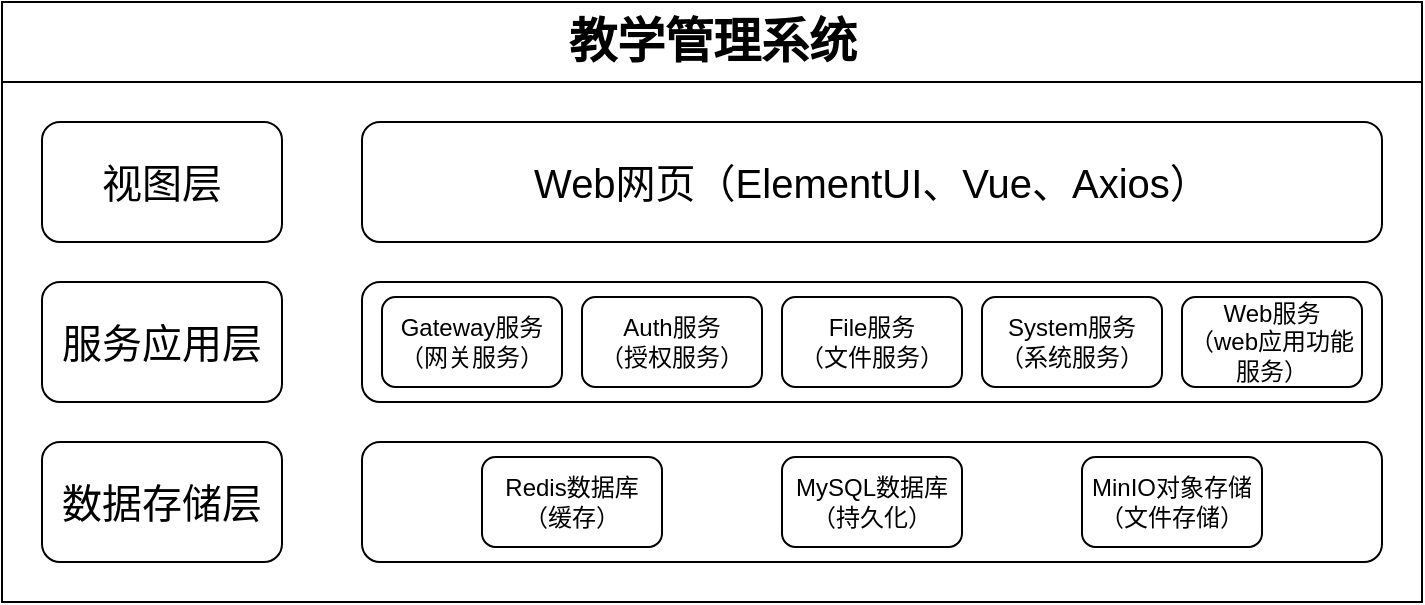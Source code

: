 <mxfile version="24.2.5" type="github" pages="8">
  <diagram id="prtHgNgQTEPvFCAcTncT" name="系统架构">
    <mxGraphModel dx="1434" dy="748" grid="1" gridSize="10" guides="1" tooltips="1" connect="1" arrows="1" fold="1" page="1" pageScale="1" pageWidth="827" pageHeight="1169" background="none" math="0" shadow="0">
      <root>
        <mxCell id="0" />
        <mxCell id="1" parent="0" />
        <mxCell id="dNxyNK7c78bLwvsdeMH5-11" value="&lt;font style=&quot;font-size: 24px;&quot;&gt;教学管理系统&lt;/font&gt;" style="swimlane;html=1;startSize=40;horizontal=1;containerType=tree;glass=0;labelBackgroundColor=none;container=0;" parent="1" vertex="1">
          <mxGeometry x="40" y="80" width="710" height="300" as="geometry">
            <mxRectangle x="40" y="80" width="180" height="40" as="alternateBounds" />
          </mxGeometry>
        </mxCell>
        <mxCell id="o6DkX0FlHKFSQ7c7n1d0-18" value="&lt;span style=&quot;font-size: 20px;&quot;&gt;数据存储层&lt;/span&gt;" style="rounded=1;whiteSpace=wrap;html=1;labelBackgroundColor=none;container=0;" parent="dNxyNK7c78bLwvsdeMH5-11" vertex="1">
          <mxGeometry x="20" y="220" width="120" height="60" as="geometry" />
        </mxCell>
        <mxCell id="o6DkX0FlHKFSQ7c7n1d0-19" value="" style="rounded=1;whiteSpace=wrap;html=1;labelBackgroundColor=none;container=0;" parent="dNxyNK7c78bLwvsdeMH5-11" vertex="1">
          <mxGeometry x="180" y="220" width="510" height="60" as="geometry" />
        </mxCell>
        <mxCell id="o6DkX0FlHKFSQ7c7n1d0-20" value="Redis数据库&lt;div&gt;（缓存）&lt;/div&gt;" style="rounded=1;whiteSpace=wrap;html=1;labelBackgroundColor=none;container=0;" parent="dNxyNK7c78bLwvsdeMH5-11" vertex="1">
          <mxGeometry x="240" y="227.5" width="90" height="45" as="geometry" />
        </mxCell>
        <mxCell id="o6DkX0FlHKFSQ7c7n1d0-21" value="MySQL数据库&lt;div&gt;（持久化）&lt;/div&gt;" style="rounded=1;whiteSpace=wrap;html=1;labelBackgroundColor=none;container=0;" parent="dNxyNK7c78bLwvsdeMH5-11" vertex="1">
          <mxGeometry x="390" y="227.5" width="90" height="45" as="geometry" />
        </mxCell>
        <mxCell id="o6DkX0FlHKFSQ7c7n1d0-24" value="MinIO对象存储&lt;div&gt;（文件存储）&lt;/div&gt;" style="rounded=1;whiteSpace=wrap;html=1;labelBackgroundColor=none;container=0;" parent="dNxyNK7c78bLwvsdeMH5-11" vertex="1">
          <mxGeometry x="540" y="227.5" width="90" height="45" as="geometry" />
        </mxCell>
        <mxCell id="o6DkX0FlHKFSQ7c7n1d0-4" value="&lt;span style=&quot;font-size: 20px;&quot;&gt;服务应用层&lt;/span&gt;" style="rounded=1;whiteSpace=wrap;html=1;labelBackgroundColor=none;container=0;" parent="dNxyNK7c78bLwvsdeMH5-11" vertex="1">
          <mxGeometry x="20" y="140" width="120" height="60" as="geometry" />
        </mxCell>
        <mxCell id="o6DkX0FlHKFSQ7c7n1d0-5" value="" style="rounded=1;whiteSpace=wrap;html=1;labelBackgroundColor=none;container=0;" parent="dNxyNK7c78bLwvsdeMH5-11" vertex="1">
          <mxGeometry x="180" y="140" width="510" height="60" as="geometry" />
        </mxCell>
        <mxCell id="o6DkX0FlHKFSQ7c7n1d0-6" value="Gateway服务&lt;div&gt;（网关服务&lt;span style=&quot;background-color: initial;&quot;&gt;）&lt;/span&gt;&lt;/div&gt;" style="rounded=1;whiteSpace=wrap;html=1;labelBackgroundColor=none;container=0;" parent="dNxyNK7c78bLwvsdeMH5-11" vertex="1">
          <mxGeometry x="190" y="147.5" width="90" height="45" as="geometry" />
        </mxCell>
        <mxCell id="o6DkX0FlHKFSQ7c7n1d0-7" value="Auth服务&lt;div&gt;（授权服务）&lt;/div&gt;" style="rounded=1;whiteSpace=wrap;html=1;labelBackgroundColor=none;container=0;" parent="dNxyNK7c78bLwvsdeMH5-11" vertex="1">
          <mxGeometry x="290" y="147.5" width="90" height="45" as="geometry" />
        </mxCell>
        <mxCell id="o6DkX0FlHKFSQ7c7n1d0-8" value="File服务&lt;div&gt;（文件服务&lt;span style=&quot;background-color: initial;&quot;&gt;）&lt;/span&gt;&lt;/div&gt;" style="rounded=1;whiteSpace=wrap;html=1;labelBackgroundColor=none;container=0;" parent="dNxyNK7c78bLwvsdeMH5-11" vertex="1">
          <mxGeometry x="390" y="147.5" width="90" height="45" as="geometry" />
        </mxCell>
        <mxCell id="o6DkX0FlHKFSQ7c7n1d0-9" value="System服务&lt;div&gt;（系统服务）&lt;/div&gt;" style="rounded=1;whiteSpace=wrap;html=1;labelBackgroundColor=none;container=0;" parent="dNxyNK7c78bLwvsdeMH5-11" vertex="1">
          <mxGeometry x="490" y="147.5" width="90" height="45" as="geometry" />
        </mxCell>
        <mxCell id="o6DkX0FlHKFSQ7c7n1d0-10" value="Web服务&lt;div&gt;（web应用功能服务）&lt;/div&gt;" style="rounded=1;whiteSpace=wrap;html=1;labelBackgroundColor=none;container=0;" parent="dNxyNK7c78bLwvsdeMH5-11" vertex="1">
          <mxGeometry x="590" y="147.5" width="90" height="45" as="geometry" />
        </mxCell>
        <mxCell id="o6DkX0FlHKFSQ7c7n1d0-2" value="&lt;font style=&quot;font-size: 20px;&quot;&gt;视图层&lt;/font&gt;" style="rounded=1;whiteSpace=wrap;html=1;labelBackgroundColor=none;container=0;" parent="dNxyNK7c78bLwvsdeMH5-11" vertex="1">
          <mxGeometry x="20" y="60" width="120" height="60" as="geometry" />
        </mxCell>
        <mxCell id="o6DkX0FlHKFSQ7c7n1d0-3" value="&lt;font style=&quot;font-size: 20px;&quot;&gt;Web网页（ElementUI、Vue、Axios）&lt;/font&gt;" style="rounded=1;whiteSpace=wrap;html=1;labelBackgroundColor=none;container=0;" parent="dNxyNK7c78bLwvsdeMH5-11" vertex="1">
          <mxGeometry x="180" y="60" width="510" height="60" as="geometry" />
        </mxCell>
      </root>
    </mxGraphModel>
  </diagram>
  <diagram id="6jYRyWL8vVZ-c0eQqOlS" name="系统流程">
    <mxGraphModel dx="1050" dy="580" grid="1" gridSize="10" guides="1" tooltips="1" connect="1" arrows="1" fold="1" page="1" pageScale="1" pageWidth="827" pageHeight="1169" math="0" shadow="0">
      <root>
        <mxCell id="0" />
        <mxCell id="1" parent="0" />
        <mxCell id="N0tUkwhPcD_Nr_h9eAbR-17" style="edgeStyle=none;curved=1;rounded=0;orthogonalLoop=1;jettySize=auto;html=1;exitX=0.5;exitY=1;exitDx=0;exitDy=0;exitPerimeter=0;entryX=0.5;entryY=0;entryDx=0;entryDy=0;fontSize=12;startSize=8;endSize=8;" parent="1" source="N0tUkwhPcD_Nr_h9eAbR-1" target="N0tUkwhPcD_Nr_h9eAbR-3" edge="1">
          <mxGeometry relative="1" as="geometry" />
        </mxCell>
        <mxCell id="N0tUkwhPcD_Nr_h9eAbR-1" value="教师" style="strokeWidth=2;html=1;shape=mxgraph.flowchart.start_2;whiteSpace=wrap;" parent="1" vertex="1">
          <mxGeometry x="757" y="370" width="60" height="60" as="geometry" />
        </mxCell>
        <mxCell id="N0tUkwhPcD_Nr_h9eAbR-56" style="edgeStyle=none;curved=1;rounded=0;orthogonalLoop=1;jettySize=auto;html=1;exitX=0.5;exitY=1;exitDx=0;exitDy=0;entryX=0.5;entryY=0;entryDx=0;entryDy=0;fontSize=12;startSize=8;endSize=8;" parent="1" source="N0tUkwhPcD_Nr_h9eAbR-3" target="N0tUkwhPcD_Nr_h9eAbR-49" edge="1">
          <mxGeometry relative="1" as="geometry" />
        </mxCell>
        <mxCell id="mWmJfGK1pVYnq5uqXTA9-6" style="edgeStyle=orthogonalEdgeStyle;rounded=0;orthogonalLoop=1;jettySize=auto;html=1;exitX=0;exitY=0.5;exitDx=0;exitDy=0;entryX=1;entryY=0.5;entryDx=0;entryDy=0;fontSize=12;startSize=8;endSize=8;" edge="1" parent="1" source="N0tUkwhPcD_Nr_h9eAbR-3" target="N0tUkwhPcD_Nr_h9eAbR-62">
          <mxGeometry relative="1" as="geometry">
            <Array as="points">
              <mxPoint x="740" y="490" />
              <mxPoint x="740" y="620" />
            </Array>
          </mxGeometry>
        </mxCell>
        <mxCell id="mWmJfGK1pVYnq5uqXTA9-38" style="edgeStyle=orthogonalEdgeStyle;rounded=0;orthogonalLoop=1;jettySize=auto;html=1;exitX=0;exitY=0.5;exitDx=0;exitDy=0;entryX=1;entryY=0.5;entryDx=0;entryDy=0;fontSize=12;startSize=8;endSize=8;" edge="1" parent="1" source="N0tUkwhPcD_Nr_h9eAbR-3" target="mWmJfGK1pVYnq5uqXTA9-18">
          <mxGeometry relative="1" as="geometry">
            <Array as="points">
              <mxPoint x="740" y="490" />
              <mxPoint x="740" y="300" />
            </Array>
          </mxGeometry>
        </mxCell>
        <mxCell id="mWmJfGK1pVYnq5uqXTA9-54" style="edgeStyle=orthogonalEdgeStyle;rounded=0;orthogonalLoop=1;jettySize=auto;html=1;exitX=0;exitY=0.5;exitDx=0;exitDy=0;entryX=1;entryY=0.5;entryDx=0;entryDy=0;fontSize=12;startSize=8;endSize=8;" edge="1" parent="1" source="N0tUkwhPcD_Nr_h9eAbR-3" target="mWmJfGK1pVYnq5uqXTA9-42">
          <mxGeometry relative="1" as="geometry">
            <Array as="points">
              <mxPoint x="740" y="490" />
              <mxPoint x="740" y="460" />
            </Array>
          </mxGeometry>
        </mxCell>
        <mxCell id="mWmJfGK1pVYnq5uqXTA9-68" style="edgeStyle=orthogonalEdgeStyle;rounded=0;orthogonalLoop=1;jettySize=auto;html=1;exitX=0;exitY=0.5;exitDx=0;exitDy=0;entryX=1;entryY=0.5;entryDx=0;entryDy=0;fontSize=12;startSize=8;endSize=8;" edge="1" parent="1" source="N0tUkwhPcD_Nr_h9eAbR-3" target="mWmJfGK1pVYnq5uqXTA9-63">
          <mxGeometry relative="1" as="geometry">
            <Array as="points">
              <mxPoint x="740" y="490" />
              <mxPoint x="740" y="530" />
            </Array>
          </mxGeometry>
        </mxCell>
        <mxCell id="mWmJfGK1pVYnq5uqXTA9-81" style="edgeStyle=orthogonalEdgeStyle;rounded=0;orthogonalLoop=1;jettySize=auto;html=1;exitX=0;exitY=0.5;exitDx=0;exitDy=0;entryX=1;entryY=0.5;entryDx=0;entryDy=0;fontSize=12;startSize=8;endSize=8;" edge="1" parent="1" source="N0tUkwhPcD_Nr_h9eAbR-3" target="mWmJfGK1pVYnq5uqXTA9-64">
          <mxGeometry relative="1" as="geometry">
            <Array as="points">
              <mxPoint x="740" y="490" />
              <mxPoint x="740" y="590" />
            </Array>
          </mxGeometry>
        </mxCell>
        <mxCell id="N0tUkwhPcD_Nr_h9eAbR-3" value="登录系统" style="rounded=0;whiteSpace=wrap;html=1;" parent="1" vertex="1">
          <mxGeometry x="747" y="470" width="80" height="40" as="geometry" />
        </mxCell>
        <mxCell id="N0tUkwhPcD_Nr_h9eAbR-61" style="edgeStyle=none;curved=1;rounded=0;orthogonalLoop=1;jettySize=auto;html=1;exitX=0.5;exitY=0;exitDx=0;exitDy=0;exitPerimeter=0;entryX=0.5;entryY=1;entryDx=0;entryDy=0;fontSize=12;startSize=8;endSize=8;" parent="1" source="N0tUkwhPcD_Nr_h9eAbR-4" target="N0tUkwhPcD_Nr_h9eAbR-11" edge="1">
          <mxGeometry relative="1" as="geometry" />
        </mxCell>
        <mxCell id="N0tUkwhPcD_Nr_h9eAbR-4" value="学生&lt;span style=&quot;white-space: pre;&quot;&gt;&#x9;&lt;/span&gt;" style="strokeWidth=2;html=1;shape=mxgraph.flowchart.start_2;whiteSpace=wrap;" parent="1" vertex="1">
          <mxGeometry x="384" y="1000" width="60" height="60" as="geometry" />
        </mxCell>
        <mxCell id="N0tUkwhPcD_Nr_h9eAbR-16" style="edgeStyle=none;curved=1;rounded=0;orthogonalLoop=1;jettySize=auto;html=1;exitX=0.5;exitY=1;exitDx=0;exitDy=0;exitPerimeter=0;entryX=0.5;entryY=0;entryDx=0;entryDy=0;fontSize=12;startSize=8;endSize=8;" parent="1" source="N0tUkwhPcD_Nr_h9eAbR-6" target="N0tUkwhPcD_Nr_h9eAbR-12" edge="1">
          <mxGeometry relative="1" as="geometry" />
        </mxCell>
        <mxCell id="N0tUkwhPcD_Nr_h9eAbR-6" value="管理员" style="strokeWidth=2;html=1;shape=mxgraph.flowchart.start_2;whiteSpace=wrap;" parent="1" vertex="1">
          <mxGeometry x="10" y="370" width="60" height="60" as="geometry" />
        </mxCell>
        <mxCell id="N0tUkwhPcD_Nr_h9eAbR-15" style="edgeStyle=none;curved=1;rounded=0;orthogonalLoop=1;jettySize=auto;html=1;exitX=0.5;exitY=1;exitDx=0;exitDy=0;exitPerimeter=0;entryX=0.5;entryY=0;entryDx=0;entryDy=0;fontSize=12;startSize=8;endSize=8;" parent="1" source="N0tUkwhPcD_Nr_h9eAbR-8" target="N0tUkwhPcD_Nr_h9eAbR-10" edge="1">
          <mxGeometry relative="1" as="geometry" />
        </mxCell>
        <mxCell id="N0tUkwhPcD_Nr_h9eAbR-8" value="领导" style="strokeWidth=2;html=1;shape=mxgraph.flowchart.start_2;whiteSpace=wrap;" parent="1" vertex="1">
          <mxGeometry x="384" y="20" width="60" height="60" as="geometry" />
        </mxCell>
        <mxCell id="N0tUkwhPcD_Nr_h9eAbR-30" style="edgeStyle=orthogonalEdgeStyle;rounded=0;orthogonalLoop=1;jettySize=auto;html=1;exitX=1;exitY=0.5;exitDx=0;exitDy=0;entryX=0.5;entryY=0;entryDx=0;entryDy=0;fontSize=12;startSize=8;endSize=8;elbow=vertical;" parent="1" source="N0tUkwhPcD_Nr_h9eAbR-10" target="N0tUkwhPcD_Nr_h9eAbR-26" edge="1">
          <mxGeometry relative="1" as="geometry" />
        </mxCell>
        <mxCell id="N0tUkwhPcD_Nr_h9eAbR-69" style="edgeStyle=orthogonalEdgeStyle;rounded=0;orthogonalLoop=1;jettySize=auto;html=1;exitX=0;exitY=0.5;exitDx=0;exitDy=0;entryX=0.5;entryY=0;entryDx=0;entryDy=0;fontSize=12;startSize=8;endSize=8;" parent="1" source="N0tUkwhPcD_Nr_h9eAbR-10" target="N0tUkwhPcD_Nr_h9eAbR-67" edge="1">
          <mxGeometry relative="1" as="geometry">
            <Array as="points">
              <mxPoint x="760" y="120" />
              <mxPoint x="760" y="270" />
              <mxPoint x="200" y="270" />
            </Array>
          </mxGeometry>
        </mxCell>
        <mxCell id="mWmJfGK1pVYnq5uqXTA9-28" style="edgeStyle=orthogonalEdgeStyle;rounded=0;orthogonalLoop=1;jettySize=auto;html=1;exitX=0;exitY=0.5;exitDx=0;exitDy=0;entryX=0;entryY=0.5;entryDx=0;entryDy=0;fontSize=12;startSize=8;endSize=8;" edge="1" parent="1" source="N0tUkwhPcD_Nr_h9eAbR-10" target="mWmJfGK1pVYnq5uqXTA9-17">
          <mxGeometry relative="1" as="geometry">
            <Array as="points">
              <mxPoint x="100" y="120" />
              <mxPoint x="100" y="340" />
              <mxPoint x="250" y="340" />
              <mxPoint x="250" y="300" />
            </Array>
          </mxGeometry>
        </mxCell>
        <mxCell id="N0tUkwhPcD_Nr_h9eAbR-10" value="登录系统" style="rounded=0;whiteSpace=wrap;html=1;" parent="1" vertex="1">
          <mxGeometry x="374" y="100" width="80" height="40" as="geometry" />
        </mxCell>
        <mxCell id="N0tUkwhPcD_Nr_h9eAbR-41" style="edgeStyle=orthogonalEdgeStyle;rounded=0;orthogonalLoop=1;jettySize=auto;html=1;exitX=0;exitY=0.5;exitDx=0;exitDy=0;entryX=1;entryY=0.5;entryDx=0;entryDy=0;fontSize=12;startSize=8;endSize=8;" parent="1" source="N0tUkwhPcD_Nr_h9eAbR-3" target="N0tUkwhPcD_Nr_h9eAbR-34" edge="1">
          <mxGeometry relative="1" as="geometry">
            <Array as="points">
              <mxPoint x="740" y="490" />
              <mxPoint x="740" y="240" />
            </Array>
          </mxGeometry>
        </mxCell>
        <mxCell id="N0tUkwhPcD_Nr_h9eAbR-54" style="edgeStyle=none;curved=1;rounded=0;orthogonalLoop=1;jettySize=auto;html=1;exitX=1;exitY=0.5;exitDx=0;exitDy=0;entryX=0;entryY=0.5;entryDx=0;entryDy=0;fontSize=12;startSize=8;endSize=8;" parent="1" source="N0tUkwhPcD_Nr_h9eAbR-11" target="N0tUkwhPcD_Nr_h9eAbR-50" edge="1">
          <mxGeometry relative="1" as="geometry" />
        </mxCell>
        <mxCell id="mWmJfGK1pVYnq5uqXTA9-14" style="edgeStyle=orthogonalEdgeStyle;rounded=0;orthogonalLoop=1;jettySize=auto;html=1;exitX=0;exitY=0.5;exitDx=0;exitDy=0;entryX=0.5;entryY=1;entryDx=0;entryDy=0;fontSize=12;startSize=8;endSize=8;" edge="1" parent="1" source="N0tUkwhPcD_Nr_h9eAbR-11" target="mWmJfGK1pVYnq5uqXTA9-9">
          <mxGeometry relative="1" as="geometry" />
        </mxCell>
        <mxCell id="mWmJfGK1pVYnq5uqXTA9-23" style="edgeStyle=orthogonalEdgeStyle;rounded=0;orthogonalLoop=1;jettySize=auto;html=1;exitX=0;exitY=0.5;exitDx=0;exitDy=0;entryX=0.5;entryY=1;entryDx=0;entryDy=0;fontSize=12;startSize=8;endSize=8;" edge="1" parent="1" source="N0tUkwhPcD_Nr_h9eAbR-11" target="mWmJfGK1pVYnq5uqXTA9-19">
          <mxGeometry relative="1" as="geometry" />
        </mxCell>
        <mxCell id="mWmJfGK1pVYnq5uqXTA9-60" style="edgeStyle=orthogonalEdgeStyle;rounded=0;orthogonalLoop=1;jettySize=auto;html=1;exitX=0;exitY=0.5;exitDx=0;exitDy=0;entryX=0.5;entryY=1;entryDx=0;entryDy=0;fontSize=12;startSize=8;endSize=8;" edge="1" parent="1" source="N0tUkwhPcD_Nr_h9eAbR-11" target="mWmJfGK1pVYnq5uqXTA9-55">
          <mxGeometry relative="1" as="geometry">
            <Array as="points">
              <mxPoint x="360" y="950" />
            </Array>
          </mxGeometry>
        </mxCell>
        <mxCell id="N0tUkwhPcD_Nr_h9eAbR-11" value="登录系统" style="rounded=0;whiteSpace=wrap;html=1;" parent="1" vertex="1">
          <mxGeometry x="374" y="930" width="80" height="40" as="geometry" />
        </mxCell>
        <mxCell id="N0tUkwhPcD_Nr_h9eAbR-21" style="edgeStyle=orthogonalEdgeStyle;rounded=0;orthogonalLoop=1;jettySize=auto;html=1;exitX=1;exitY=0.5;exitDx=0;exitDy=0;entryX=0;entryY=0.5;entryDx=0;entryDy=0;fontSize=12;startSize=8;endSize=8;" parent="1" source="N0tUkwhPcD_Nr_h9eAbR-12" target="N0tUkwhPcD_Nr_h9eAbR-20" edge="1">
          <mxGeometry relative="1" as="geometry" />
        </mxCell>
        <mxCell id="N0tUkwhPcD_Nr_h9eAbR-35" style="edgeStyle=orthogonalEdgeStyle;rounded=0;orthogonalLoop=1;jettySize=auto;html=1;exitX=1;exitY=0.5;exitDx=0;exitDy=0;fontSize=12;startSize=8;endSize=8;entryX=0;entryY=0.5;entryDx=0;entryDy=0;" parent="1" source="N0tUkwhPcD_Nr_h9eAbR-12" target="N0tUkwhPcD_Nr_h9eAbR-33" edge="1">
          <mxGeometry relative="1" as="geometry" />
        </mxCell>
        <mxCell id="N0tUkwhPcD_Nr_h9eAbR-12" value="登录系统" style="rounded=0;whiteSpace=wrap;html=1;" parent="1" vertex="1">
          <mxGeometry y="460" width="80" height="40" as="geometry" />
        </mxCell>
        <mxCell id="N0tUkwhPcD_Nr_h9eAbR-28" style="edgeStyle=none;curved=1;rounded=0;orthogonalLoop=1;jettySize=auto;html=1;exitX=1;exitY=0.5;exitDx=0;exitDy=0;entryX=0;entryY=0.5;entryDx=0;entryDy=0;fontSize=12;startSize=8;endSize=8;" parent="1" source="N0tUkwhPcD_Nr_h9eAbR-20" target="N0tUkwhPcD_Nr_h9eAbR-23" edge="1">
          <mxGeometry relative="1" as="geometry" />
        </mxCell>
        <mxCell id="N0tUkwhPcD_Nr_h9eAbR-20" value="领导信息管理" style="rounded=0;whiteSpace=wrap;html=1;" parent="1" vertex="1">
          <mxGeometry x="160" y="160" width="80" height="40" as="geometry" />
        </mxCell>
        <mxCell id="N0tUkwhPcD_Nr_h9eAbR-23" value="添加领导信息" style="rounded=0;whiteSpace=wrap;html=1;" parent="1" vertex="1">
          <mxGeometry x="280" y="160" width="80" height="40" as="geometry" />
        </mxCell>
        <mxCell id="N0tUkwhPcD_Nr_h9eAbR-24" value="领导个人信息" style="strokeWidth=2;html=1;shape=mxgraph.flowchart.document2;whiteSpace=wrap;size=0.25;" parent="1" vertex="1">
          <mxGeometry x="400" y="160" width="80" height="40" as="geometry" />
        </mxCell>
        <mxCell id="N0tUkwhPcD_Nr_h9eAbR-31" style="edgeStyle=none;curved=1;rounded=0;orthogonalLoop=1;jettySize=auto;html=1;exitX=0;exitY=0.5;exitDx=0;exitDy=0;entryX=1;entryY=0.5;entryDx=0;entryDy=0;fontSize=12;startSize=8;endSize=8;" parent="1" source="N0tUkwhPcD_Nr_h9eAbR-26" target="N0tUkwhPcD_Nr_h9eAbR-29" edge="1">
          <mxGeometry relative="1" as="geometry" />
        </mxCell>
        <mxCell id="N0tUkwhPcD_Nr_h9eAbR-26" value="领导信息管理" style="rounded=0;whiteSpace=wrap;html=1;" parent="1" vertex="1">
          <mxGeometry x="640" y="160" width="80" height="40" as="geometry" />
        </mxCell>
        <mxCell id="N0tUkwhPcD_Nr_h9eAbR-27" value="" style="endArrow=classic;startArrow=classic;html=1;rounded=0;fontSize=12;startSize=8;endSize=8;curved=1;entryX=0;entryY=0.5;entryDx=0;entryDy=0;entryPerimeter=0;exitX=1;exitY=0.5;exitDx=0;exitDy=0;" parent="1" source="N0tUkwhPcD_Nr_h9eAbR-23" target="N0tUkwhPcD_Nr_h9eAbR-24" edge="1">
          <mxGeometry width="50" height="50" relative="1" as="geometry">
            <mxPoint x="350" y="180" as="sourcePoint" />
            <mxPoint x="400" y="130" as="targetPoint" />
          </mxGeometry>
        </mxCell>
        <mxCell id="N0tUkwhPcD_Nr_h9eAbR-29" value="查看修改个人信息" style="rounded=0;whiteSpace=wrap;html=1;" parent="1" vertex="1">
          <mxGeometry x="520" y="160" width="80" height="40" as="geometry" />
        </mxCell>
        <mxCell id="N0tUkwhPcD_Nr_h9eAbR-32" style="edgeStyle=none;curved=1;rounded=0;orthogonalLoop=1;jettySize=auto;html=1;exitX=0;exitY=0.5;exitDx=0;exitDy=0;entryX=1;entryY=0.5;entryDx=0;entryDy=0;entryPerimeter=0;fontSize=12;startSize=8;endSize=8;" parent="1" source="N0tUkwhPcD_Nr_h9eAbR-29" target="N0tUkwhPcD_Nr_h9eAbR-24" edge="1">
          <mxGeometry relative="1" as="geometry" />
        </mxCell>
        <mxCell id="N0tUkwhPcD_Nr_h9eAbR-37" style="edgeStyle=none;curved=1;rounded=0;orthogonalLoop=1;jettySize=auto;html=1;exitX=1;exitY=0.5;exitDx=0;exitDy=0;entryX=0;entryY=0.5;entryDx=0;entryDy=0;fontSize=12;startSize=8;endSize=8;" parent="1" source="N0tUkwhPcD_Nr_h9eAbR-33" target="N0tUkwhPcD_Nr_h9eAbR-36" edge="1">
          <mxGeometry relative="1" as="geometry" />
        </mxCell>
        <mxCell id="N0tUkwhPcD_Nr_h9eAbR-33" value="教师信息管理" style="rounded=0;whiteSpace=wrap;html=1;" parent="1" vertex="1">
          <mxGeometry x="160" y="220" width="80" height="40" as="geometry" />
        </mxCell>
        <mxCell id="N0tUkwhPcD_Nr_h9eAbR-43" style="edgeStyle=none;curved=1;rounded=0;orthogonalLoop=1;jettySize=auto;html=1;exitX=0;exitY=0.5;exitDx=0;exitDy=0;entryX=1;entryY=0.5;entryDx=0;entryDy=0;fontSize=12;startSize=8;endSize=8;" parent="1" source="N0tUkwhPcD_Nr_h9eAbR-34" target="N0tUkwhPcD_Nr_h9eAbR-42" edge="1">
          <mxGeometry relative="1" as="geometry" />
        </mxCell>
        <mxCell id="N0tUkwhPcD_Nr_h9eAbR-34" value="教师信息管理" style="rounded=0;whiteSpace=wrap;html=1;" parent="1" vertex="1">
          <mxGeometry x="640" y="220" width="80" height="40" as="geometry" />
        </mxCell>
        <mxCell id="N0tUkwhPcD_Nr_h9eAbR-36" value="添加教师信息" style="rounded=0;whiteSpace=wrap;html=1;" parent="1" vertex="1">
          <mxGeometry x="280" y="220" width="80" height="40" as="geometry" />
        </mxCell>
        <mxCell id="N0tUkwhPcD_Nr_h9eAbR-39" value="教师个人信息" style="strokeWidth=2;html=1;shape=mxgraph.flowchart.document2;whiteSpace=wrap;size=0.25;" parent="1" vertex="1">
          <mxGeometry x="400" y="220" width="80" height="40" as="geometry" />
        </mxCell>
        <mxCell id="N0tUkwhPcD_Nr_h9eAbR-40" value="" style="endArrow=classic;startArrow=classic;html=1;rounded=0;fontSize=12;startSize=8;endSize=8;curved=1;entryX=0;entryY=0.5;entryDx=0;entryDy=0;entryPerimeter=0;exitX=1;exitY=0.5;exitDx=0;exitDy=0;" parent="1" source="N0tUkwhPcD_Nr_h9eAbR-36" target="N0tUkwhPcD_Nr_h9eAbR-39" edge="1">
          <mxGeometry width="50" height="50" relative="1" as="geometry">
            <mxPoint x="350" y="270" as="sourcePoint" />
            <mxPoint x="410" y="220" as="targetPoint" />
          </mxGeometry>
        </mxCell>
        <mxCell id="N0tUkwhPcD_Nr_h9eAbR-42" value="查看修改个人信息" style="rounded=0;whiteSpace=wrap;html=1;" parent="1" vertex="1">
          <mxGeometry x="520" y="220" width="80" height="40" as="geometry" />
        </mxCell>
        <mxCell id="N0tUkwhPcD_Nr_h9eAbR-44" style="edgeStyle=none;curved=1;rounded=0;orthogonalLoop=1;jettySize=auto;html=1;exitX=0;exitY=0.5;exitDx=0;exitDy=0;entryX=1;entryY=0.5;entryDx=0;entryDy=0;entryPerimeter=0;fontSize=12;startSize=8;endSize=8;" parent="1" source="N0tUkwhPcD_Nr_h9eAbR-42" target="N0tUkwhPcD_Nr_h9eAbR-39" edge="1">
          <mxGeometry relative="1" as="geometry" />
        </mxCell>
        <mxCell id="N0tUkwhPcD_Nr_h9eAbR-57" style="edgeStyle=none;curved=1;rounded=0;orthogonalLoop=1;jettySize=auto;html=1;exitX=0.5;exitY=1;exitDx=0;exitDy=0;fontSize=12;startSize=8;endSize=8;" parent="1" source="N0tUkwhPcD_Nr_h9eAbR-49" target="N0tUkwhPcD_Nr_h9eAbR-51" edge="1">
          <mxGeometry relative="1" as="geometry" />
        </mxCell>
        <mxCell id="N0tUkwhPcD_Nr_h9eAbR-49" value="学生信息管理" style="rounded=0;whiteSpace=wrap;html=1;" parent="1" vertex="1">
          <mxGeometry x="747" y="560" width="80" height="40" as="geometry" />
        </mxCell>
        <mxCell id="N0tUkwhPcD_Nr_h9eAbR-55" style="edgeStyle=none;curved=1;rounded=0;orthogonalLoop=1;jettySize=auto;html=1;exitX=1;exitY=0.5;exitDx=0;exitDy=0;entryX=0;entryY=0.5;entryDx=0;entryDy=0;fontSize=12;startSize=8;endSize=8;" parent="1" source="N0tUkwhPcD_Nr_h9eAbR-50" target="N0tUkwhPcD_Nr_h9eAbR-53" edge="1">
          <mxGeometry relative="1" as="geometry" />
        </mxCell>
        <mxCell id="N0tUkwhPcD_Nr_h9eAbR-50" value="学生信息管理" style="rounded=0;whiteSpace=wrap;html=1;" parent="1" vertex="1">
          <mxGeometry x="520" y="930" width="80" height="40" as="geometry" />
        </mxCell>
        <mxCell id="N0tUkwhPcD_Nr_h9eAbR-51" value="添加学生信息" style="rounded=0;whiteSpace=wrap;html=1;" parent="1" vertex="1">
          <mxGeometry x="747" y="640" width="80" height="40" as="geometry" />
        </mxCell>
        <mxCell id="N0tUkwhPcD_Nr_h9eAbR-52" value="学生个人信息" style="strokeWidth=2;html=1;shape=mxgraph.flowchart.document2;whiteSpace=wrap;size=0.25;" parent="1" vertex="1">
          <mxGeometry x="747" y="820" width="80" height="40" as="geometry" />
        </mxCell>
        <mxCell id="N0tUkwhPcD_Nr_h9eAbR-53" value="查看修改个人信息" style="rounded=0;whiteSpace=wrap;html=1;" parent="1" vertex="1">
          <mxGeometry x="640" y="930" width="80" height="40" as="geometry" />
        </mxCell>
        <mxCell id="N0tUkwhPcD_Nr_h9eAbR-59" value="" style="endArrow=classic;startArrow=classic;html=1;rounded=0;fontSize=12;startSize=8;endSize=8;curved=1;entryX=0.5;entryY=0;entryDx=0;entryDy=0;entryPerimeter=0;exitX=0.5;exitY=1;exitDx=0;exitDy=0;" parent="1" source="N0tUkwhPcD_Nr_h9eAbR-51" target="N0tUkwhPcD_Nr_h9eAbR-52" edge="1">
          <mxGeometry width="50" height="50" relative="1" as="geometry">
            <mxPoint x="740" y="730" as="sourcePoint" />
            <mxPoint x="790" y="680" as="targetPoint" />
          </mxGeometry>
        </mxCell>
        <mxCell id="N0tUkwhPcD_Nr_h9eAbR-60" value="" style="endArrow=classic;startArrow=classic;html=1;rounded=0;fontSize=12;startSize=8;endSize=8;entryX=1;entryY=0.5;entryDx=0;entryDy=0;exitX=0;exitY=0.5;exitDx=0;exitDy=0;exitPerimeter=0;edgeStyle=orthogonalEdgeStyle;" parent="1" source="N0tUkwhPcD_Nr_h9eAbR-52" target="N0tUkwhPcD_Nr_h9eAbR-53" edge="1">
          <mxGeometry width="50" height="50" relative="1" as="geometry">
            <mxPoint x="718.67" y="860" as="sourcePoint" />
            <mxPoint x="718.67" y="1020" as="targetPoint" />
          </mxGeometry>
        </mxCell>
        <mxCell id="mWmJfGK1pVYnq5uqXTA9-2" style="edgeStyle=none;curved=1;rounded=0;orthogonalLoop=1;jettySize=auto;html=1;exitX=0.5;exitY=0;exitDx=0;exitDy=0;entryX=0.5;entryY=1;entryDx=0;entryDy=0;fontSize=12;startSize=8;endSize=8;" edge="1" parent="1" source="N0tUkwhPcD_Nr_h9eAbR-62" target="mWmJfGK1pVYnq5uqXTA9-1">
          <mxGeometry relative="1" as="geometry" />
        </mxCell>
        <mxCell id="mWmJfGK1pVYnq5uqXTA9-12" style="edgeStyle=orthogonalEdgeStyle;rounded=0;orthogonalLoop=1;jettySize=auto;html=1;exitX=0.75;exitY=0;exitDx=0;exitDy=0;entryX=0.5;entryY=1;entryDx=0;entryDy=0;fontSize=12;startSize=8;endSize=8;" edge="1" parent="1" source="N0tUkwhPcD_Nr_h9eAbR-62" target="mWmJfGK1pVYnq5uqXTA9-11">
          <mxGeometry relative="1" as="geometry">
            <Array as="points">
              <mxPoint x="220" y="590" />
              <mxPoint x="280" y="590" />
              <mxPoint x="280" y="500" />
              <mxPoint x="320" y="500" />
            </Array>
          </mxGeometry>
        </mxCell>
        <mxCell id="N0tUkwhPcD_Nr_h9eAbR-62" value="考勤管理" style="rounded=0;whiteSpace=wrap;html=1;" parent="1" vertex="1">
          <mxGeometry x="160" y="600" width="80" height="40" as="geometry" />
        </mxCell>
        <mxCell id="N0tUkwhPcD_Nr_h9eAbR-66" value="考勤信息" style="strokeWidth=2;html=1;shape=mxgraph.flowchart.document2;whiteSpace=wrap;size=0.25;" parent="1" vertex="1">
          <mxGeometry x="160" y="440" width="80" height="40" as="geometry" />
        </mxCell>
        <mxCell id="mWmJfGK1pVYnq5uqXTA9-3" style="edgeStyle=none;curved=1;rounded=0;orthogonalLoop=1;jettySize=auto;html=1;exitX=0.5;exitY=1;exitDx=0;exitDy=0;fontSize=12;startSize=8;endSize=8;entryX=0.5;entryY=0;entryDx=0;entryDy=0;" edge="1" parent="1" source="N0tUkwhPcD_Nr_h9eAbR-67" target="N0tUkwhPcD_Nr_h9eAbR-68">
          <mxGeometry relative="1" as="geometry" />
        </mxCell>
        <mxCell id="N0tUkwhPcD_Nr_h9eAbR-67" value="考勤管理" style="rounded=0;whiteSpace=wrap;html=1;" parent="1" vertex="1">
          <mxGeometry x="160" y="280" width="80" height="40" as="geometry" />
        </mxCell>
        <mxCell id="N0tUkwhPcD_Nr_h9eAbR-68" value="添加教师考勤信息" style="rounded=0;whiteSpace=wrap;html=1;" parent="1" vertex="1">
          <mxGeometry x="160" y="360" width="80" height="40" as="geometry" />
        </mxCell>
        <mxCell id="mWmJfGK1pVYnq5uqXTA9-1" value="查看个人考勤信息" style="rounded=0;whiteSpace=wrap;html=1;" vertex="1" parent="1">
          <mxGeometry x="160" y="520" width="80" height="40" as="geometry" />
        </mxCell>
        <mxCell id="mWmJfGK1pVYnq5uqXTA9-4" value="" style="endArrow=classic;startArrow=classic;html=1;rounded=0;fontSize=12;startSize=8;endSize=8;curved=1;entryX=0.5;entryY=0;entryDx=0;entryDy=0;entryPerimeter=0;exitX=0.5;exitY=1;exitDx=0;exitDy=0;" edge="1" parent="1" source="N0tUkwhPcD_Nr_h9eAbR-68" target="N0tUkwhPcD_Nr_h9eAbR-66">
          <mxGeometry width="50" height="50" relative="1" as="geometry">
            <mxPoint x="360" y="340" as="sourcePoint" />
            <mxPoint x="410" y="290" as="targetPoint" />
          </mxGeometry>
        </mxCell>
        <mxCell id="mWmJfGK1pVYnq5uqXTA9-5" style="edgeStyle=none;curved=1;rounded=0;orthogonalLoop=1;jettySize=auto;html=1;fontSize=12;startSize=8;endSize=8;" edge="1" parent="1" source="mWmJfGK1pVYnq5uqXTA9-1" target="N0tUkwhPcD_Nr_h9eAbR-66">
          <mxGeometry relative="1" as="geometry">
            <mxPoint x="650" y="610" as="sourcePoint" />
          </mxGeometry>
        </mxCell>
        <mxCell id="mWmJfGK1pVYnq5uqXTA9-7" value="查看个人考勤信息" style="rounded=0;whiteSpace=wrap;html=1;" vertex="1" parent="1">
          <mxGeometry x="100" y="780" width="80" height="40" as="geometry" />
        </mxCell>
        <mxCell id="mWmJfGK1pVYnq5uqXTA9-15" style="edgeStyle=none;curved=1;rounded=0;orthogonalLoop=1;jettySize=auto;html=1;exitX=0.5;exitY=0;exitDx=0;exitDy=0;entryX=0.5;entryY=1;entryDx=0;entryDy=0;fontSize=12;startSize=8;endSize=8;" edge="1" parent="1" source="mWmJfGK1pVYnq5uqXTA9-9" target="mWmJfGK1pVYnq5uqXTA9-7">
          <mxGeometry relative="1" as="geometry" />
        </mxCell>
        <mxCell id="mWmJfGK1pVYnq5uqXTA9-9" value="考勤管理" style="rounded=0;whiteSpace=wrap;html=1;" vertex="1" parent="1">
          <mxGeometry x="100" y="860" width="80" height="40" as="geometry" />
        </mxCell>
        <mxCell id="mWmJfGK1pVYnq5uqXTA9-11" value="添加学生考勤信息" style="rounded=0;whiteSpace=wrap;html=1;" vertex="1" parent="1">
          <mxGeometry x="280" y="440" width="80" height="40" as="geometry" />
        </mxCell>
        <mxCell id="mWmJfGK1pVYnq5uqXTA9-13" value="" style="endArrow=classic;startArrow=classic;html=1;rounded=0;fontSize=12;startSize=8;endSize=8;curved=1;entryX=0;entryY=0.5;entryDx=0;entryDy=0;exitX=1;exitY=0.5;exitDx=0;exitDy=0;exitPerimeter=0;" edge="1" parent="1" source="N0tUkwhPcD_Nr_h9eAbR-66" target="mWmJfGK1pVYnq5uqXTA9-11">
          <mxGeometry width="50" height="50" relative="1" as="geometry">
            <mxPoint x="240" y="480" as="sourcePoint" />
            <mxPoint x="290" y="430" as="targetPoint" />
          </mxGeometry>
        </mxCell>
        <mxCell id="mWmJfGK1pVYnq5uqXTA9-16" value="" style="endArrow=classic;startArrow=classic;html=1;rounded=0;fontSize=12;startSize=8;endSize=8;entryX=0;entryY=0.5;entryDx=0;entryDy=0;entryPerimeter=0;edgeStyle=orthogonalEdgeStyle;exitX=0.5;exitY=0;exitDx=0;exitDy=0;" edge="1" parent="1" source="mWmJfGK1pVYnq5uqXTA9-7" target="N0tUkwhPcD_Nr_h9eAbR-66">
          <mxGeometry width="50" height="50" relative="1" as="geometry">
            <mxPoint x="130" y="800" as="sourcePoint" />
            <mxPoint x="170" y="460" as="targetPoint" />
            <Array as="points">
              <mxPoint x="140" y="460" />
            </Array>
          </mxGeometry>
        </mxCell>
        <mxCell id="mWmJfGK1pVYnq5uqXTA9-29" style="edgeStyle=none;curved=1;rounded=0;orthogonalLoop=1;jettySize=auto;html=1;exitX=1;exitY=0.5;exitDx=0;exitDy=0;entryX=0;entryY=0.5;entryDx=0;entryDy=0;fontSize=12;startSize=8;endSize=8;" edge="1" parent="1" source="mWmJfGK1pVYnq5uqXTA9-17" target="mWmJfGK1pVYnq5uqXTA9-21">
          <mxGeometry relative="1" as="geometry" />
        </mxCell>
        <mxCell id="mWmJfGK1pVYnq5uqXTA9-17" value="请假管理" style="rounded=0;whiteSpace=wrap;html=1;" vertex="1" parent="1">
          <mxGeometry x="280" y="280" width="80" height="40" as="geometry" />
        </mxCell>
        <mxCell id="mWmJfGK1pVYnq5uqXTA9-34" style="edgeStyle=none;curved=1;rounded=0;orthogonalLoop=1;jettySize=auto;html=1;exitX=0;exitY=0.5;exitDx=0;exitDy=0;entryX=1;entryY=0.5;entryDx=0;entryDy=0;fontSize=12;startSize=8;endSize=8;" edge="1" parent="1" source="mWmJfGK1pVYnq5uqXTA9-18" target="mWmJfGK1pVYnq5uqXTA9-32">
          <mxGeometry relative="1" as="geometry" />
        </mxCell>
        <mxCell id="mWmJfGK1pVYnq5uqXTA9-36" style="edgeStyle=orthogonalEdgeStyle;rounded=0;orthogonalLoop=1;jettySize=auto;html=1;exitX=0;exitY=0.5;exitDx=0;exitDy=0;entryX=0.75;entryY=0;entryDx=0;entryDy=0;fontSize=12;startSize=8;endSize=8;" edge="1" parent="1" source="mWmJfGK1pVYnq5uqXTA9-18" target="mWmJfGK1pVYnq5uqXTA9-35">
          <mxGeometry relative="1" as="geometry">
            <Array as="points">
              <mxPoint x="620" y="300" />
              <mxPoint x="620" y="340" />
              <mxPoint x="460" y="340" />
            </Array>
          </mxGeometry>
        </mxCell>
        <mxCell id="mWmJfGK1pVYnq5uqXTA9-18" value="请假管理" style="rounded=0;whiteSpace=wrap;html=1;" vertex="1" parent="1">
          <mxGeometry x="640" y="280" width="80" height="40" as="geometry" />
        </mxCell>
        <mxCell id="mWmJfGK1pVYnq5uqXTA9-26" style="edgeStyle=none;curved=1;rounded=0;orthogonalLoop=1;jettySize=auto;html=1;exitX=0.5;exitY=0;exitDx=0;exitDy=0;entryX=0.5;entryY=1;entryDx=0;entryDy=0;fontSize=12;startSize=8;endSize=8;" edge="1" parent="1" source="mWmJfGK1pVYnq5uqXTA9-19" target="mWmJfGK1pVYnq5uqXTA9-24">
          <mxGeometry relative="1" as="geometry" />
        </mxCell>
        <mxCell id="mWmJfGK1pVYnq5uqXTA9-19" value="请假管理" style="rounded=0;whiteSpace=wrap;html=1;" vertex="1" parent="1">
          <mxGeometry x="220" y="860" width="80" height="40" as="geometry" />
        </mxCell>
        <mxCell id="mWmJfGK1pVYnq5uqXTA9-31" style="edgeStyle=orthogonalEdgeStyle;rounded=0;orthogonalLoop=1;jettySize=auto;html=1;exitX=0.5;exitY=1;exitDx=0;exitDy=0;fontSize=12;startSize=8;endSize=8;entryX=0.25;entryY=0;entryDx=0;entryDy=0;entryPerimeter=0;" edge="1" parent="1" source="mWmJfGK1pVYnq5uqXTA9-21" target="mWmJfGK1pVYnq5uqXTA9-22">
          <mxGeometry relative="1" as="geometry">
            <Array as="points">
              <mxPoint x="300" y="320" />
            </Array>
          </mxGeometry>
        </mxCell>
        <mxCell id="mWmJfGK1pVYnq5uqXTA9-21" value="查看审批教师请假信息" style="rounded=0;whiteSpace=wrap;html=1;" vertex="1" parent="1">
          <mxGeometry x="400" y="280" width="80" height="40" as="geometry" />
        </mxCell>
        <mxCell id="mWmJfGK1pVYnq5uqXTA9-22" value="请假信息" style="strokeWidth=2;html=1;shape=mxgraph.flowchart.document2;whiteSpace=wrap;size=0.25;" vertex="1" parent="1">
          <mxGeometry x="280" y="360" width="80" height="40" as="geometry" />
        </mxCell>
        <mxCell id="mWmJfGK1pVYnq5uqXTA9-24" value="添加查看撤销请假信息" style="rounded=0;whiteSpace=wrap;html=1;" vertex="1" parent="1">
          <mxGeometry x="220" y="780" width="80" height="40" as="geometry" />
        </mxCell>
        <mxCell id="mWmJfGK1pVYnq5uqXTA9-27" value="" style="endArrow=classic;startArrow=classic;html=1;rounded=0;fontSize=12;startSize=8;endSize=8;entryX=0;entryY=0.5;entryDx=0;entryDy=0;entryPerimeter=0;edgeStyle=orthogonalEdgeStyle;exitX=0.5;exitY=0;exitDx=0;exitDy=0;" edge="1" parent="1" source="mWmJfGK1pVYnq5uqXTA9-24" target="mWmJfGK1pVYnq5uqXTA9-22">
          <mxGeometry width="50" height="50" relative="1" as="geometry">
            <mxPoint x="240" y="800" as="sourcePoint" />
            <mxPoint x="290" y="750" as="targetPoint" />
            <Array as="points">
              <mxPoint x="260" y="780" />
              <mxPoint x="260" y="380" />
            </Array>
          </mxGeometry>
        </mxCell>
        <mxCell id="mWmJfGK1pVYnq5uqXTA9-32" value="查看审批学生请假信息" style="rounded=0;whiteSpace=wrap;html=1;" vertex="1" parent="1">
          <mxGeometry x="520" y="280" width="80" height="40" as="geometry" />
        </mxCell>
        <mxCell id="mWmJfGK1pVYnq5uqXTA9-33" style="edgeStyle=orthogonalEdgeStyle;rounded=0;orthogonalLoop=1;jettySize=auto;html=1;exitX=0;exitY=0.5;exitDx=0;exitDy=0;entryX=0.75;entryY=0;entryDx=0;entryDy=0;entryPerimeter=0;fontSize=12;startSize=8;endSize=8;" edge="1" parent="1" source="mWmJfGK1pVYnq5uqXTA9-32" target="mWmJfGK1pVYnq5uqXTA9-22">
          <mxGeometry relative="1" as="geometry">
            <Array as="points">
              <mxPoint x="490" y="300" />
              <mxPoint x="490" y="330" />
              <mxPoint x="340" y="330" />
            </Array>
          </mxGeometry>
        </mxCell>
        <mxCell id="mWmJfGK1pVYnq5uqXTA9-35" value="添加查询撤销个人请假信息" style="rounded=0;whiteSpace=wrap;html=1;" vertex="1" parent="1">
          <mxGeometry x="400" y="360" width="80" height="40" as="geometry" />
        </mxCell>
        <mxCell id="mWmJfGK1pVYnq5uqXTA9-39" value="" style="endArrow=classic;startArrow=classic;html=1;rounded=0;fontSize=12;startSize=8;endSize=8;curved=1;entryX=0;entryY=0.5;entryDx=0;entryDy=0;exitX=1;exitY=0.5;exitDx=0;exitDy=0;exitPerimeter=0;" edge="1" parent="1" source="mWmJfGK1pVYnq5uqXTA9-22" target="mWmJfGK1pVYnq5uqXTA9-35">
          <mxGeometry width="50" height="50" relative="1" as="geometry">
            <mxPoint x="370" y="510" as="sourcePoint" />
            <mxPoint x="420" y="460" as="targetPoint" />
          </mxGeometry>
        </mxCell>
        <mxCell id="mWmJfGK1pVYnq5uqXTA9-44" style="edgeStyle=none;curved=1;rounded=0;orthogonalLoop=1;jettySize=auto;html=1;exitX=0;exitY=0.5;exitDx=0;exitDy=0;fontSize=12;startSize=8;endSize=8;" edge="1" parent="1" source="mWmJfGK1pVYnq5uqXTA9-40" target="mWmJfGK1pVYnq5uqXTA9-43">
          <mxGeometry relative="1" as="geometry" />
        </mxCell>
        <mxCell id="mWmJfGK1pVYnq5uqXTA9-40" value="课程管理" style="rounded=0;whiteSpace=wrap;html=1;" vertex="1" parent="1">
          <mxGeometry x="640" y="360" width="80" height="40" as="geometry" />
        </mxCell>
        <mxCell id="mWmJfGK1pVYnq5uqXTA9-59" style="edgeStyle=orthogonalEdgeStyle;rounded=0;orthogonalLoop=1;jettySize=auto;html=1;exitX=0;exitY=0.5;exitDx=0;exitDy=0;exitPerimeter=0;entryX=0.5;entryY=0;entryDx=0;entryDy=0;fontSize=12;startSize=8;endSize=8;" edge="1" parent="1" source="mWmJfGK1pVYnq5uqXTA9-41" target="mWmJfGK1pVYnq5uqXTA9-55">
          <mxGeometry relative="1" as="geometry">
            <Array as="points">
              <mxPoint x="370" y="440" />
              <mxPoint x="370" y="490" />
              <mxPoint x="360" y="490" />
            </Array>
          </mxGeometry>
        </mxCell>
        <mxCell id="mWmJfGK1pVYnq5uqXTA9-41" value="课程信息" style="strokeWidth=2;html=1;shape=mxgraph.flowchart.document2;whiteSpace=wrap;size=0.25;" vertex="1" parent="1">
          <mxGeometry x="400" y="420" width="80" height="40" as="geometry" />
        </mxCell>
        <mxCell id="mWmJfGK1pVYnq5uqXTA9-53" style="edgeStyle=none;curved=1;rounded=0;orthogonalLoop=1;jettySize=auto;html=1;exitX=0;exitY=0.5;exitDx=0;exitDy=0;entryX=1;entryY=0.5;entryDx=0;entryDy=0;fontSize=12;startSize=8;endSize=8;" edge="1" parent="1" source="mWmJfGK1pVYnq5uqXTA9-42" target="mWmJfGK1pVYnq5uqXTA9-48">
          <mxGeometry relative="1" as="geometry" />
        </mxCell>
        <mxCell id="mWmJfGK1pVYnq5uqXTA9-42" value="班级管理" style="rounded=0;whiteSpace=wrap;html=1;" vertex="1" parent="1">
          <mxGeometry x="640" y="440" width="80" height="40" as="geometry" />
        </mxCell>
        <mxCell id="mWmJfGK1pVYnq5uqXTA9-43" value="添加查询课程信息" style="rounded=0;whiteSpace=wrap;html=1;" vertex="1" parent="1">
          <mxGeometry x="520" y="360" width="80" height="40" as="geometry" />
        </mxCell>
        <mxCell id="mWmJfGK1pVYnq5uqXTA9-45" value="" style="endArrow=classic;startArrow=classic;html=1;rounded=0;fontSize=12;startSize=8;endSize=8;entryX=0;entryY=0.5;entryDx=0;entryDy=0;exitX=1;exitY=0.5;exitDx=0;exitDy=0;exitPerimeter=0;edgeStyle=orthogonalEdgeStyle;" edge="1" parent="1" source="mWmJfGK1pVYnq5uqXTA9-41" target="mWmJfGK1pVYnq5uqXTA9-43">
          <mxGeometry width="50" height="50" relative="1" as="geometry">
            <mxPoint x="480" y="500" as="sourcePoint" />
            <mxPoint x="530" y="450" as="targetPoint" />
          </mxGeometry>
        </mxCell>
        <mxCell id="mWmJfGK1pVYnq5uqXTA9-47" style="edgeStyle=orthogonalEdgeStyle;rounded=0;orthogonalLoop=1;jettySize=auto;html=1;exitX=0;exitY=0.5;exitDx=0;exitDy=0;entryX=1;entryY=0.5;entryDx=0;entryDy=0;fontSize=12;startSize=8;endSize=8;" edge="1" parent="1" source="N0tUkwhPcD_Nr_h9eAbR-3" target="mWmJfGK1pVYnq5uqXTA9-40">
          <mxGeometry relative="1" as="geometry">
            <Array as="points">
              <mxPoint x="740" y="490" />
              <mxPoint x="740" y="380" />
            </Array>
          </mxGeometry>
        </mxCell>
        <mxCell id="mWmJfGK1pVYnq5uqXTA9-48" value="添加修改班级信息" style="rounded=0;whiteSpace=wrap;html=1;" vertex="1" parent="1">
          <mxGeometry x="520" y="440" width="80" height="40" as="geometry" />
        </mxCell>
        <mxCell id="mWmJfGK1pVYnq5uqXTA9-49" value="班级信息" style="strokeWidth=2;html=1;shape=mxgraph.flowchart.document2;whiteSpace=wrap;size=0.25;" vertex="1" parent="1">
          <mxGeometry x="400" y="480" width="80" height="40" as="geometry" />
        </mxCell>
        <mxCell id="mWmJfGK1pVYnq5uqXTA9-50" value="" style="endArrow=classic;startArrow=classic;html=1;rounded=0;fontSize=12;startSize=8;endSize=8;exitX=1;exitY=0.5;exitDx=0;exitDy=0;exitPerimeter=0;edgeStyle=orthogonalEdgeStyle;entryX=0;entryY=0.5;entryDx=0;entryDy=0;" edge="1" parent="1" source="mWmJfGK1pVYnq5uqXTA9-49" target="mWmJfGK1pVYnq5uqXTA9-48">
          <mxGeometry width="50" height="50" relative="1" as="geometry">
            <mxPoint x="490" y="450" as="sourcePoint" />
            <mxPoint x="520" y="440" as="targetPoint" />
            <Array as="points">
              <mxPoint x="500" y="500" />
              <mxPoint x="500" y="460" />
            </Array>
          </mxGeometry>
        </mxCell>
        <mxCell id="mWmJfGK1pVYnq5uqXTA9-55" value="课表查询" style="rounded=0;whiteSpace=wrap;html=1;" vertex="1" parent="1">
          <mxGeometry x="320" y="860" width="80" height="40" as="geometry" />
        </mxCell>
        <mxCell id="mWmJfGK1pVYnq5uqXTA9-78" style="edgeStyle=orthogonalEdgeStyle;rounded=0;orthogonalLoop=1;jettySize=auto;html=1;exitX=0.5;exitY=0;exitDx=0;exitDy=0;entryX=0.5;entryY=1;entryDx=0;entryDy=0;fontSize=12;startSize=8;endSize=8;" edge="1" parent="1" source="mWmJfGK1pVYnq5uqXTA9-61" target="mWmJfGK1pVYnq5uqXTA9-74">
          <mxGeometry relative="1" as="geometry" />
        </mxCell>
        <mxCell id="mWmJfGK1pVYnq5uqXTA9-79" style="edgeStyle=orthogonalEdgeStyle;rounded=0;orthogonalLoop=1;jettySize=auto;html=1;exitX=0.5;exitY=0;exitDx=0;exitDy=0;entryX=0.5;entryY=1;entryDx=0;entryDy=0;fontSize=12;startSize=8;endSize=8;" edge="1" parent="1" source="mWmJfGK1pVYnq5uqXTA9-61" target="mWmJfGK1pVYnq5uqXTA9-75">
          <mxGeometry relative="1" as="geometry" />
        </mxCell>
        <mxCell id="mWmJfGK1pVYnq5uqXTA9-61" value="作业管理" style="rounded=0;whiteSpace=wrap;html=1;" vertex="1" parent="1">
          <mxGeometry x="440" y="860" width="80" height="40" as="geometry" />
        </mxCell>
        <mxCell id="mWmJfGK1pVYnq5uqXTA9-87" style="edgeStyle=none;curved=1;rounded=0;orthogonalLoop=1;jettySize=auto;html=1;exitX=0.5;exitY=0;exitDx=0;exitDy=0;entryX=0.5;entryY=1;entryDx=0;entryDy=0;fontSize=12;startSize=8;endSize=8;" edge="1" parent="1" source="mWmJfGK1pVYnq5uqXTA9-62" target="mWmJfGK1pVYnq5uqXTA9-83">
          <mxGeometry relative="1" as="geometry" />
        </mxCell>
        <mxCell id="mWmJfGK1pVYnq5uqXTA9-62" value="成绩管理" style="rounded=0;whiteSpace=wrap;html=1;" vertex="1" parent="1">
          <mxGeometry x="570" y="860" width="80" height="40" as="geometry" />
        </mxCell>
        <mxCell id="mWmJfGK1pVYnq5uqXTA9-69" style="edgeStyle=none;curved=1;rounded=0;orthogonalLoop=1;jettySize=auto;html=1;exitX=0;exitY=0.5;exitDx=0;exitDy=0;entryX=1;entryY=0.5;entryDx=0;entryDy=0;fontSize=12;startSize=8;endSize=8;" edge="1" parent="1" source="mWmJfGK1pVYnq5uqXTA9-63" target="mWmJfGK1pVYnq5uqXTA9-65">
          <mxGeometry relative="1" as="geometry" />
        </mxCell>
        <mxCell id="mWmJfGK1pVYnq5uqXTA9-71" style="edgeStyle=orthogonalEdgeStyle;rounded=0;orthogonalLoop=1;jettySize=auto;html=1;exitX=0.5;exitY=1;exitDx=0;exitDy=0;entryX=1;entryY=0.5;entryDx=0;entryDy=0;fontSize=12;startSize=8;endSize=8;" edge="1" parent="1" source="mWmJfGK1pVYnq5uqXTA9-63" target="mWmJfGK1pVYnq5uqXTA9-66">
          <mxGeometry relative="1" as="geometry">
            <Array as="points">
              <mxPoint x="680" y="565" />
            </Array>
          </mxGeometry>
        </mxCell>
        <mxCell id="mWmJfGK1pVYnq5uqXTA9-63" value="作业管理" style="rounded=0;whiteSpace=wrap;html=1;" vertex="1" parent="1">
          <mxGeometry x="640" y="510" width="80" height="40" as="geometry" />
        </mxCell>
        <mxCell id="mWmJfGK1pVYnq5uqXTA9-85" style="edgeStyle=none;curved=1;rounded=0;orthogonalLoop=1;jettySize=auto;html=1;exitX=0.5;exitY=1;exitDx=0;exitDy=0;entryX=0.5;entryY=0;entryDx=0;entryDy=0;fontSize=12;startSize=8;endSize=8;" edge="1" parent="1" source="mWmJfGK1pVYnq5uqXTA9-64" target="mWmJfGK1pVYnq5uqXTA9-84">
          <mxGeometry relative="1" as="geometry" />
        </mxCell>
        <mxCell id="mWmJfGK1pVYnq5uqXTA9-64" value="成绩管理" style="rounded=0;whiteSpace=wrap;html=1;" vertex="1" parent="1">
          <mxGeometry x="570" y="570" width="80" height="40" as="geometry" />
        </mxCell>
        <mxCell id="mWmJfGK1pVYnq5uqXTA9-65" value="发布作业" style="rounded=0;whiteSpace=wrap;html=1;" vertex="1" parent="1">
          <mxGeometry x="520" y="510" width="80" height="40" as="geometry" />
        </mxCell>
        <mxCell id="mWmJfGK1pVYnq5uqXTA9-66" value="修改作业" style="rounded=0;whiteSpace=wrap;html=1;" vertex="1" parent="1">
          <mxGeometry x="400" y="545" width="80" height="40" as="geometry" />
        </mxCell>
        <mxCell id="mWmJfGK1pVYnq5uqXTA9-67" value="作业信息" style="strokeWidth=2;html=1;shape=mxgraph.flowchart.document2;whiteSpace=wrap;size=0.25;" vertex="1" parent="1">
          <mxGeometry x="400" y="640" width="80" height="40" as="geometry" />
        </mxCell>
        <mxCell id="mWmJfGK1pVYnq5uqXTA9-70" style="edgeStyle=orthogonalEdgeStyle;rounded=0;orthogonalLoop=1;jettySize=auto;html=1;exitX=0;exitY=0.5;exitDx=0;exitDy=0;fontSize=12;startSize=8;endSize=8;entryX=0;entryY=0.5;entryDx=0;entryDy=0;entryPerimeter=0;" edge="1" parent="1" source="mWmJfGK1pVYnq5uqXTA9-65" target="mWmJfGK1pVYnq5uqXTA9-67">
          <mxGeometry relative="1" as="geometry">
            <mxPoint x="400" y="660" as="targetPoint" />
            <Array as="points">
              <mxPoint x="380" y="530" />
              <mxPoint x="380" y="660" />
            </Array>
          </mxGeometry>
        </mxCell>
        <mxCell id="mWmJfGK1pVYnq5uqXTA9-74" value="查看编辑作业" style="rounded=0;whiteSpace=wrap;html=1;" vertex="1" parent="1">
          <mxGeometry x="384" y="780" width="80" height="40" as="geometry" />
        </mxCell>
        <mxCell id="mWmJfGK1pVYnq5uqXTA9-75" value="上传作业" style="rounded=0;whiteSpace=wrap;html=1;" vertex="1" parent="1">
          <mxGeometry x="480" y="780" width="80" height="40" as="geometry" />
        </mxCell>
        <mxCell id="mWmJfGK1pVYnq5uqXTA9-76" style="edgeStyle=orthogonalEdgeStyle;rounded=0;orthogonalLoop=1;jettySize=auto;html=1;exitX=0;exitY=0.5;exitDx=0;exitDy=0;entryX=0;entryY=0.75;entryDx=0;entryDy=0;entryPerimeter=0;fontSize=12;startSize=8;endSize=8;" edge="1" parent="1" source="mWmJfGK1pVYnq5uqXTA9-74" target="mWmJfGK1pVYnq5uqXTA9-67">
          <mxGeometry relative="1" as="geometry">
            <Array as="points">
              <mxPoint x="370" y="820" />
              <mxPoint x="370" y="670" />
            </Array>
          </mxGeometry>
        </mxCell>
        <mxCell id="mWmJfGK1pVYnq5uqXTA9-77" style="edgeStyle=orthogonalEdgeStyle;rounded=0;orthogonalLoop=1;jettySize=auto;html=1;exitX=0.5;exitY=0;exitDx=0;exitDy=0;entryX=1;entryY=0.5;entryDx=0;entryDy=0;entryPerimeter=0;fontSize=12;startSize=8;endSize=8;" edge="1" parent="1" source="mWmJfGK1pVYnq5uqXTA9-75" target="mWmJfGK1pVYnq5uqXTA9-67">
          <mxGeometry relative="1" as="geometry">
            <Array as="points">
              <mxPoint x="520" y="660" />
            </Array>
          </mxGeometry>
        </mxCell>
        <mxCell id="mWmJfGK1pVYnq5uqXTA9-80" value="" style="endArrow=classic;startArrow=classic;html=1;rounded=0;fontSize=12;startSize=8;endSize=8;curved=1;entryX=0.5;entryY=1;entryDx=0;entryDy=0;exitX=0.5;exitY=0;exitDx=0;exitDy=0;exitPerimeter=0;" edge="1" parent="1" source="mWmJfGK1pVYnq5uqXTA9-67" target="mWmJfGK1pVYnq5uqXTA9-66">
          <mxGeometry width="50" height="50" relative="1" as="geometry">
            <mxPoint x="430" y="640" as="sourcePoint" />
            <mxPoint x="480" y="590" as="targetPoint" />
          </mxGeometry>
        </mxCell>
        <mxCell id="mWmJfGK1pVYnq5uqXTA9-82" value="成绩信息" style="strokeWidth=2;html=1;shape=mxgraph.flowchart.document2;whiteSpace=wrap;size=0.25;" vertex="1" parent="1">
          <mxGeometry x="570" y="720" width="80" height="40" as="geometry" />
        </mxCell>
        <mxCell id="mWmJfGK1pVYnq5uqXTA9-83" value="查看个人成绩信息" style="rounded=0;whiteSpace=wrap;html=1;" vertex="1" parent="1">
          <mxGeometry x="570" y="780" width="80" height="40" as="geometry" />
        </mxCell>
        <mxCell id="mWmJfGK1pVYnq5uqXTA9-84" value="添加成绩信息" style="rounded=0;whiteSpace=wrap;html=1;" vertex="1" parent="1">
          <mxGeometry x="570" y="640" width="80" height="40" as="geometry" />
        </mxCell>
        <mxCell id="mWmJfGK1pVYnq5uqXTA9-86" value="" style="endArrow=classic;startArrow=classic;html=1;rounded=0;fontSize=12;startSize=8;endSize=8;curved=1;" edge="1" parent="1" source="mWmJfGK1pVYnq5uqXTA9-82">
          <mxGeometry width="50" height="50" relative="1" as="geometry">
            <mxPoint x="560" y="730" as="sourcePoint" />
            <mxPoint x="610" y="680" as="targetPoint" />
          </mxGeometry>
        </mxCell>
        <mxCell id="mWmJfGK1pVYnq5uqXTA9-88" style="edgeStyle=none;curved=1;rounded=0;orthogonalLoop=1;jettySize=auto;html=1;exitX=0.5;exitY=0;exitDx=0;exitDy=0;entryX=0.51;entryY=0.875;entryDx=0;entryDy=0;entryPerimeter=0;fontSize=12;startSize=8;endSize=8;" edge="1" parent="1" source="mWmJfGK1pVYnq5uqXTA9-83" target="mWmJfGK1pVYnq5uqXTA9-82">
          <mxGeometry relative="1" as="geometry" />
        </mxCell>
      </root>
    </mxGraphModel>
  </diagram>
  <diagram id="eGGX1GguibQZd6HSqsuc" name="系统顶层数据流图">
    <mxGraphModel dx="1434" dy="748" grid="1" gridSize="10" guides="1" tooltips="1" connect="1" arrows="1" fold="1" page="1" pageScale="1" pageWidth="827" pageHeight="1169" math="0" shadow="0">
      <root>
        <mxCell id="0" />
        <mxCell id="1" parent="0" />
        <mxCell id="wm2oar8Glg478_GXQnim-5" value="" style="swimlane;" parent="1" vertex="1">
          <mxGeometry x="324" y="520" width="190" height="100" as="geometry" />
        </mxCell>
        <mxCell id="wm2oar8Glg478_GXQnim-7" value="某教培机构教学管理系统" style="text;html=1;align=center;verticalAlign=middle;resizable=0;points=[];autosize=1;strokeColor=none;fillColor=none;fontSize=16;" parent="wm2oar8Glg478_GXQnim-5" vertex="1">
          <mxGeometry x="-5" y="45" width="200" height="30" as="geometry" />
        </mxCell>
        <mxCell id="wm2oar8Glg478_GXQnim-8" value="管理员" style="html=1;whiteSpace=wrap;" parent="1" vertex="1">
          <mxGeometry x="40" y="545" width="110" height="50" as="geometry" />
        </mxCell>
        <mxCell id="wm2oar8Glg478_GXQnim-9" value="学生" style="html=1;whiteSpace=wrap;" parent="1" vertex="1">
          <mxGeometry x="364" y="700" width="110" height="50" as="geometry" />
        </mxCell>
        <mxCell id="wm2oar8Glg478_GXQnim-10" value="领导" style="html=1;whiteSpace=wrap;" parent="1" vertex="1">
          <mxGeometry x="364" y="390" width="110" height="50" as="geometry" />
        </mxCell>
        <mxCell id="wm2oar8Glg478_GXQnim-11" value="教师" style="html=1;whiteSpace=wrap;" parent="1" vertex="1">
          <mxGeometry x="680" y="545" width="110" height="50" as="geometry" />
        </mxCell>
        <mxCell id="wm2oar8Glg478_GXQnim-13" value="" style="endArrow=classic;startArrow=classic;html=1;rounded=0;fontSize=12;startSize=8;endSize=8;curved=1;entryX=0;entryY=0.5;entryDx=0;entryDy=0;" parent="1" target="wm2oar8Glg478_GXQnim-5" edge="1">
          <mxGeometry width="50" height="50" relative="1" as="geometry">
            <mxPoint x="150" y="570" as="sourcePoint" />
            <mxPoint x="320" y="570" as="targetPoint" />
          </mxGeometry>
        </mxCell>
        <mxCell id="wm2oar8Glg478_GXQnim-14" value="领导信息、教师信息" style="edgeLabel;html=1;align=center;verticalAlign=middle;resizable=0;points=[];fontSize=12;" parent="wm2oar8Glg478_GXQnim-13" vertex="1" connectable="0">
          <mxGeometry x="0.058" y="-1" relative="1" as="geometry">
            <mxPoint as="offset" />
          </mxGeometry>
        </mxCell>
        <mxCell id="wm2oar8Glg478_GXQnim-15" value="" style="endArrow=classic;startArrow=classic;html=1;rounded=0;fontSize=12;startSize=8;endSize=8;curved=1;entryX=0;entryY=0.5;entryDx=0;entryDy=0;" parent="1" target="wm2oar8Glg478_GXQnim-11" edge="1">
          <mxGeometry width="50" height="50" relative="1" as="geometry">
            <mxPoint x="514" y="569.5" as="sourcePoint" />
            <mxPoint x="688" y="569.5" as="targetPoint" />
          </mxGeometry>
        </mxCell>
        <mxCell id="wm2oar8Glg478_GXQnim-16" value="考勤信息、班级信息&lt;div&gt;课程信息、作业信息&lt;/div&gt;&lt;div&gt;学生信息、成绩信息&lt;/div&gt;" style="edgeLabel;html=1;align=center;verticalAlign=middle;resizable=0;points=[];fontSize=12;" parent="wm2oar8Glg478_GXQnim-15" vertex="1" connectable="0">
          <mxGeometry x="0.058" y="-1" relative="1" as="geometry">
            <mxPoint as="offset" />
          </mxGeometry>
        </mxCell>
        <mxCell id="wm2oar8Glg478_GXQnim-17" value="" style="endArrow=classic;startArrow=classic;html=1;rounded=0;fontSize=12;startSize=8;endSize=8;curved=1;entryX=0.5;entryY=0;entryDx=0;entryDy=0;exitX=0.5;exitY=1;exitDx=0;exitDy=0;" parent="1" source="wm2oar8Glg478_GXQnim-10" target="wm2oar8Glg478_GXQnim-5" edge="1">
          <mxGeometry width="50" height="50" relative="1" as="geometry">
            <mxPoint x="420" y="410" as="sourcePoint" />
            <mxPoint x="594" y="410" as="targetPoint" />
          </mxGeometry>
        </mxCell>
        <mxCell id="wm2oar8Glg478_GXQnim-18" value="考勤信息、请假信息" style="edgeLabel;html=1;align=center;verticalAlign=middle;resizable=0;points=[];fontSize=12;" parent="wm2oar8Glg478_GXQnim-17" vertex="1" connectable="0">
          <mxGeometry x="0.058" y="-1" relative="1" as="geometry">
            <mxPoint as="offset" />
          </mxGeometry>
        </mxCell>
        <mxCell id="wm2oar8Glg478_GXQnim-19" value="" style="endArrow=classic;startArrow=classic;html=1;rounded=0;fontSize=12;startSize=8;endSize=8;curved=1;entryX=0.5;entryY=0;entryDx=0;entryDy=0;exitX=0.5;exitY=1;exitDx=0;exitDy=0;" parent="1" target="wm2oar8Glg478_GXQnim-9" edge="1">
          <mxGeometry width="50" height="50" relative="1" as="geometry">
            <mxPoint x="418.5" y="620" as="sourcePoint" />
            <mxPoint x="418.5" y="730" as="targetPoint" />
          </mxGeometry>
        </mxCell>
        <mxCell id="wm2oar8Glg478_GXQnim-20" value="考勤信息、请假信息&lt;div&gt;作业信息、成绩信息&lt;/div&gt;&lt;div&gt;课程信息&lt;/div&gt;" style="edgeLabel;html=1;align=center;verticalAlign=middle;resizable=0;points=[];fontSize=12;" parent="wm2oar8Glg478_GXQnim-19" vertex="1" connectable="0">
          <mxGeometry x="0.058" y="-1" relative="1" as="geometry">
            <mxPoint as="offset" />
          </mxGeometry>
        </mxCell>
      </root>
    </mxGraphModel>
  </diagram>
  <diagram id="r8N5dVtNCJ0SuMTb0TiE" name="管理员中层数据流图">
    <mxGraphModel dx="1434" dy="748" grid="1" gridSize="10" guides="1" tooltips="1" connect="1" arrows="1" fold="1" page="1" pageScale="1" pageWidth="827" pageHeight="1169" math="0" shadow="0">
      <root>
        <mxCell id="0" />
        <mxCell id="1" parent="0" />
        <mxCell id="DVpeTNHGl_JvB8J1qHFo-3" style="edgeStyle=orthogonalEdgeStyle;rounded=0;orthogonalLoop=1;jettySize=auto;html=1;exitX=1;exitY=0.5;exitDx=0;exitDy=0;entryX=0;entryY=0.5;entryDx=0;entryDy=0;fontSize=12;startSize=8;endSize=8;" edge="1" parent="1" source="osjIhlFwTpAbjfngqtnZ-7" target="DVpeTNHGl_JvB8J1qHFo-1">
          <mxGeometry relative="1" as="geometry">
            <Array as="points">
              <mxPoint x="180" y="585" />
              <mxPoint x="180" y="470" />
            </Array>
          </mxGeometry>
        </mxCell>
        <mxCell id="DVpeTNHGl_JvB8J1qHFo-5" value="&lt;font style=&quot;font-size: 15px;&quot;&gt;领导信息&lt;/font&gt;" style="edgeLabel;html=1;align=center;verticalAlign=middle;resizable=0;points=[];fontSize=12;" vertex="1" connectable="0" parent="DVpeTNHGl_JvB8J1qHFo-3">
          <mxGeometry x="0.768" y="-1" relative="1" as="geometry">
            <mxPoint x="-24" y="-1" as="offset" />
          </mxGeometry>
        </mxCell>
        <mxCell id="aWLenlIhi-4yFJZQcv3m-1" style="edgeStyle=orthogonalEdgeStyle;rounded=0;orthogonalLoop=1;jettySize=auto;html=1;exitX=1;exitY=0.5;exitDx=0;exitDy=0;entryX=0;entryY=0.5;entryDx=0;entryDy=0;fontSize=12;startSize=8;endSize=8;" edge="1" parent="1" source="osjIhlFwTpAbjfngqtnZ-7" target="DVpeTNHGl_JvB8J1qHFo-8">
          <mxGeometry relative="1" as="geometry">
            <Array as="points">
              <mxPoint x="180" y="585" />
              <mxPoint x="180" y="690" />
            </Array>
          </mxGeometry>
        </mxCell>
        <mxCell id="aWLenlIhi-4yFJZQcv3m-2" value="&lt;font style=&quot;font-size: 16px;&quot;&gt;教师信息&lt;/font&gt;" style="edgeLabel;html=1;align=center;verticalAlign=middle;resizable=0;points=[];fontSize=12;" vertex="1" connectable="0" parent="aWLenlIhi-4yFJZQcv3m-1">
          <mxGeometry x="0.663" y="1" relative="1" as="geometry">
            <mxPoint x="-12" y="1" as="offset" />
          </mxGeometry>
        </mxCell>
        <mxCell id="osjIhlFwTpAbjfngqtnZ-7" value="管理员" style="html=1;whiteSpace=wrap;" vertex="1" parent="1">
          <mxGeometry x="20" y="560" width="110" height="50" as="geometry" />
        </mxCell>
        <mxCell id="DVpeTNHGl_JvB8J1qHFo-1" value="P1" style="swimlane;" vertex="1" parent="1">
          <mxGeometry x="310" y="430" width="161" height="80" as="geometry" />
        </mxCell>
        <mxCell id="DVpeTNHGl_JvB8J1qHFo-2" value="领导信息管理" style="text;html=1;align=center;verticalAlign=middle;resizable=0;points=[];autosize=1;strokeColor=none;fillColor=none;fontSize=16;" vertex="1" parent="DVpeTNHGl_JvB8J1qHFo-1">
          <mxGeometry x="20.5" y="40" width="120" height="30" as="geometry" />
        </mxCell>
        <mxCell id="DVpeTNHGl_JvB8J1qHFo-8" value="P2" style="swimlane;" vertex="1" parent="1">
          <mxGeometry x="310" y="650" width="161" height="80" as="geometry" />
        </mxCell>
        <mxCell id="DVpeTNHGl_JvB8J1qHFo-9" value="教师信息管理" style="text;html=1;align=center;verticalAlign=middle;resizable=0;points=[];autosize=1;strokeColor=none;fillColor=none;fontSize=16;" vertex="1" parent="DVpeTNHGl_JvB8J1qHFo-8">
          <mxGeometry x="20.5" y="40" width="120" height="30" as="geometry" />
        </mxCell>
        <mxCell id="aWLenlIhi-4yFJZQcv3m-5" value="" style="endArrow=classic;startArrow=classic;html=1;rounded=0;fontSize=12;startSize=8;endSize=8;curved=1;entryX=0;entryY=0.5;entryDx=0;entryDy=0;" edge="1" parent="1">
          <mxGeometry width="50" height="50" relative="1" as="geometry">
            <mxPoint x="470" y="470" as="sourcePoint" />
            <mxPoint x="530" y="470" as="targetPoint" />
          </mxGeometry>
        </mxCell>
        <mxCell id="aWLenlIhi-4yFJZQcv3m-11" value="" style="endArrow=classic;startArrow=classic;html=1;rounded=0;fontSize=12;startSize=8;endSize=8;curved=1;entryX=0;entryY=0.5;entryDx=0;entryDy=0;" edge="1" parent="1">
          <mxGeometry width="50" height="50" relative="1" as="geometry">
            <mxPoint x="470" y="700" as="sourcePoint" />
            <mxPoint x="530" y="700" as="targetPoint" />
          </mxGeometry>
        </mxCell>
        <mxCell id="aWLenlIhi-4yFJZQcv3m-13" value="" style="shape=partialRectangle;whiteSpace=wrap;html=1;bottom=0;right=0;fillColor=none;" vertex="1" parent="1">
          <mxGeometry x="10" y="550" width="90" height="40" as="geometry" />
        </mxCell>
        <mxCell id="aWLenlIhi-4yFJZQcv3m-17" value="&lt;font style=&quot;font-size: 16px;&quot;&gt;D1&lt;/font&gt;" style="shape=partialRectangle;whiteSpace=wrap;html=1;top=0;bottom=0;fillColor=none;" vertex="1" parent="1">
          <mxGeometry x="530" y="450" width="40" height="40" as="geometry" />
        </mxCell>
        <mxCell id="aWLenlIhi-4yFJZQcv3m-18" value="领导信息" style="shape=partialRectangle;whiteSpace=wrap;html=1;bottom=0;right=0;fillColor=none;" vertex="1" parent="1">
          <mxGeometry x="530" y="450" width="180" height="40" as="geometry" />
        </mxCell>
        <mxCell id="aWLenlIhi-4yFJZQcv3m-21" value="" style="endArrow=none;html=1;rounded=0;fontSize=12;startSize=8;endSize=8;curved=1;exitX=0;exitY=1;exitDx=0;exitDy=0;entryX=1;entryY=1;entryDx=0;entryDy=0;" edge="1" parent="1" source="aWLenlIhi-4yFJZQcv3m-18" target="aWLenlIhi-4yFJZQcv3m-18">
          <mxGeometry width="50" height="50" relative="1" as="geometry">
            <mxPoint x="560" y="560" as="sourcePoint" />
            <mxPoint x="610" y="510" as="targetPoint" />
          </mxGeometry>
        </mxCell>
        <mxCell id="aWLenlIhi-4yFJZQcv3m-28" value="教师信息" style="shape=partialRectangle;whiteSpace=wrap;html=1;bottom=0;right=0;fillColor=none;" vertex="1" parent="1">
          <mxGeometry x="530" y="679" width="180" height="40" as="geometry" />
        </mxCell>
        <mxCell id="aWLenlIhi-4yFJZQcv3m-29" value="" style="endArrow=none;html=1;rounded=0;fontSize=12;startSize=8;endSize=8;curved=1;exitX=0;exitY=1;exitDx=0;exitDy=0;entryX=1;entryY=1;entryDx=0;entryDy=0;" edge="1" parent="1" source="aWLenlIhi-4yFJZQcv3m-28" target="aWLenlIhi-4yFJZQcv3m-28">
          <mxGeometry width="50" height="50" relative="1" as="geometry">
            <mxPoint x="560" y="789" as="sourcePoint" />
            <mxPoint x="610" y="739" as="targetPoint" />
          </mxGeometry>
        </mxCell>
        <mxCell id="aWLenlIhi-4yFJZQcv3m-33" value="&lt;font style=&quot;font-size: 16px;&quot;&gt;D2&lt;/font&gt;" style="shape=partialRectangle;whiteSpace=wrap;html=1;top=0;bottom=0;fillColor=none;" vertex="1" parent="1">
          <mxGeometry x="530" y="679" width="40" height="40" as="geometry" />
        </mxCell>
      </root>
    </mxGraphModel>
  </diagram>
  <diagram id="Kp7zHT-uYVUsdlGuFT5V" name="领导中层数据流图">
    <mxGraphModel dx="1434" dy="748" grid="1" gridSize="10" guides="1" tooltips="1" connect="1" arrows="1" fold="1" page="1" pageScale="1" pageWidth="827" pageHeight="1169" math="0" shadow="0">
      <root>
        <mxCell id="0" />
        <mxCell id="1" parent="0" />
        <mxCell id="r0eXbxPC2Z5-Q3doQlXB-1" style="edgeStyle=orthogonalEdgeStyle;rounded=0;orthogonalLoop=1;jettySize=auto;html=1;exitX=1;exitY=0.5;exitDx=0;exitDy=0;entryX=0;entryY=0.5;entryDx=0;entryDy=0;fontSize=12;startSize=8;endSize=8;" edge="1" parent="1" source="r0eXbxPC2Z5-Q3doQlXB-5" target="r0eXbxPC2Z5-Q3doQlXB-6">
          <mxGeometry relative="1" as="geometry">
            <Array as="points">
              <mxPoint x="180" y="585" />
              <mxPoint x="180" y="470" />
            </Array>
          </mxGeometry>
        </mxCell>
        <mxCell id="r0eXbxPC2Z5-Q3doQlXB-2" value="&lt;font style=&quot;font-size: 15px;&quot;&gt;考勤信息&lt;/font&gt;" style="edgeLabel;html=1;align=center;verticalAlign=middle;resizable=0;points=[];fontSize=12;" vertex="1" connectable="0" parent="r0eXbxPC2Z5-Q3doQlXB-1">
          <mxGeometry x="0.768" y="-1" relative="1" as="geometry">
            <mxPoint x="-24" y="-1" as="offset" />
          </mxGeometry>
        </mxCell>
        <mxCell id="r0eXbxPC2Z5-Q3doQlXB-3" style="edgeStyle=orthogonalEdgeStyle;rounded=0;orthogonalLoop=1;jettySize=auto;html=1;exitX=1;exitY=0.5;exitDx=0;exitDy=0;entryX=0;entryY=0.5;entryDx=0;entryDy=0;fontSize=12;startSize=8;endSize=8;" edge="1" parent="1" source="r0eXbxPC2Z5-Q3doQlXB-5" target="r0eXbxPC2Z5-Q3doQlXB-8">
          <mxGeometry relative="1" as="geometry">
            <Array as="points">
              <mxPoint x="180" y="585" />
              <mxPoint x="180" y="690" />
            </Array>
          </mxGeometry>
        </mxCell>
        <mxCell id="r0eXbxPC2Z5-Q3doQlXB-4" value="&lt;font style=&quot;font-size: 16px;&quot;&gt;请假信息&lt;/font&gt;" style="edgeLabel;html=1;align=center;verticalAlign=middle;resizable=0;points=[];fontSize=12;" vertex="1" connectable="0" parent="r0eXbxPC2Z5-Q3doQlXB-3">
          <mxGeometry x="0.663" y="1" relative="1" as="geometry">
            <mxPoint x="-12" y="1" as="offset" />
          </mxGeometry>
        </mxCell>
        <mxCell id="r0eXbxPC2Z5-Q3doQlXB-5" value="领导" style="html=1;whiteSpace=wrap;" vertex="1" parent="1">
          <mxGeometry x="20" y="560" width="110" height="50" as="geometry" />
        </mxCell>
        <mxCell id="r0eXbxPC2Z5-Q3doQlXB-6" value="P1" style="swimlane;" vertex="1" parent="1">
          <mxGeometry x="310" y="430" width="161" height="80" as="geometry" />
        </mxCell>
        <mxCell id="r0eXbxPC2Z5-Q3doQlXB-7" value="考勤信息管理" style="text;html=1;align=center;verticalAlign=middle;resizable=0;points=[];autosize=1;strokeColor=none;fillColor=none;fontSize=16;" vertex="1" parent="r0eXbxPC2Z5-Q3doQlXB-6">
          <mxGeometry x="20.5" y="40" width="120" height="30" as="geometry" />
        </mxCell>
        <mxCell id="r0eXbxPC2Z5-Q3doQlXB-8" value="P2" style="swimlane;" vertex="1" parent="1">
          <mxGeometry x="310" y="650" width="161" height="80" as="geometry" />
        </mxCell>
        <mxCell id="r0eXbxPC2Z5-Q3doQlXB-9" value="请假信息管理" style="text;html=1;align=center;verticalAlign=middle;resizable=0;points=[];autosize=1;strokeColor=none;fillColor=none;fontSize=16;" vertex="1" parent="r0eXbxPC2Z5-Q3doQlXB-8">
          <mxGeometry x="20.5" y="40" width="120" height="30" as="geometry" />
        </mxCell>
        <mxCell id="r0eXbxPC2Z5-Q3doQlXB-10" value="" style="endArrow=classic;startArrow=classic;html=1;rounded=0;fontSize=12;startSize=8;endSize=8;curved=1;entryX=0;entryY=0.5;entryDx=0;entryDy=0;" edge="1" parent="1">
          <mxGeometry width="50" height="50" relative="1" as="geometry">
            <mxPoint x="470" y="470" as="sourcePoint" />
            <mxPoint x="530" y="470" as="targetPoint" />
          </mxGeometry>
        </mxCell>
        <mxCell id="r0eXbxPC2Z5-Q3doQlXB-11" value="" style="endArrow=classic;startArrow=classic;html=1;rounded=0;fontSize=12;startSize=8;endSize=8;curved=1;entryX=0;entryY=0.5;entryDx=0;entryDy=0;" edge="1" parent="1">
          <mxGeometry width="50" height="50" relative="1" as="geometry">
            <mxPoint x="470" y="700" as="sourcePoint" />
            <mxPoint x="530" y="700" as="targetPoint" />
          </mxGeometry>
        </mxCell>
        <mxCell id="r0eXbxPC2Z5-Q3doQlXB-12" value="" style="shape=partialRectangle;whiteSpace=wrap;html=1;bottom=0;right=0;fillColor=none;" vertex="1" parent="1">
          <mxGeometry x="10" y="550" width="90" height="40" as="geometry" />
        </mxCell>
        <mxCell id="r0eXbxPC2Z5-Q3doQlXB-13" value="&lt;font style=&quot;font-size: 16px;&quot;&gt;D1&lt;/font&gt;" style="shape=partialRectangle;whiteSpace=wrap;html=1;top=0;bottom=0;fillColor=none;" vertex="1" parent="1">
          <mxGeometry x="530" y="450" width="40" height="40" as="geometry" />
        </mxCell>
        <mxCell id="r0eXbxPC2Z5-Q3doQlXB-14" value="教师考勤信息" style="shape=partialRectangle;whiteSpace=wrap;html=1;bottom=0;right=0;fillColor=none;" vertex="1" parent="1">
          <mxGeometry x="530" y="450" width="180" height="40" as="geometry" />
        </mxCell>
        <mxCell id="r0eXbxPC2Z5-Q3doQlXB-15" value="" style="endArrow=none;html=1;rounded=0;fontSize=12;startSize=8;endSize=8;curved=1;exitX=0;exitY=1;exitDx=0;exitDy=0;entryX=1;entryY=1;entryDx=0;entryDy=0;" edge="1" parent="1" source="r0eXbxPC2Z5-Q3doQlXB-14" target="r0eXbxPC2Z5-Q3doQlXB-14">
          <mxGeometry width="50" height="50" relative="1" as="geometry">
            <mxPoint x="560" y="560" as="sourcePoint" />
            <mxPoint x="610" y="510" as="targetPoint" />
          </mxGeometry>
        </mxCell>
        <mxCell id="r0eXbxPC2Z5-Q3doQlXB-16" value="教师请假信息" style="shape=partialRectangle;whiteSpace=wrap;html=1;bottom=0;right=0;fillColor=none;" vertex="1" parent="1">
          <mxGeometry x="530" y="679" width="180" height="40" as="geometry" />
        </mxCell>
        <mxCell id="r0eXbxPC2Z5-Q3doQlXB-17" value="" style="endArrow=none;html=1;rounded=0;fontSize=12;startSize=8;endSize=8;curved=1;exitX=0;exitY=1;exitDx=0;exitDy=0;entryX=1;entryY=1;entryDx=0;entryDy=0;" edge="1" parent="1" source="r0eXbxPC2Z5-Q3doQlXB-16" target="r0eXbxPC2Z5-Q3doQlXB-16">
          <mxGeometry width="50" height="50" relative="1" as="geometry">
            <mxPoint x="560" y="789" as="sourcePoint" />
            <mxPoint x="610" y="739" as="targetPoint" />
          </mxGeometry>
        </mxCell>
        <mxCell id="r0eXbxPC2Z5-Q3doQlXB-18" value="&lt;font style=&quot;font-size: 16px;&quot;&gt;D2&lt;/font&gt;" style="shape=partialRectangle;whiteSpace=wrap;html=1;top=0;bottom=0;fillColor=none;" vertex="1" parent="1">
          <mxGeometry x="530" y="679" width="40" height="40" as="geometry" />
        </mxCell>
      </root>
    </mxGraphModel>
  </diagram>
  <diagram id="4nkZ8TY51BmnQrKFXgw4" name="教师中层数据流图">
    <mxGraphModel dx="1434" dy="748" grid="1" gridSize="10" guides="1" tooltips="1" connect="1" arrows="1" fold="1" page="1" pageScale="1" pageWidth="827" pageHeight="1169" math="0" shadow="0">
      <root>
        <mxCell id="0" />
        <mxCell id="1" parent="0" />
        <mxCell id="0i3HIE0qweHEAIwrsJ8e-1" style="edgeStyle=orthogonalEdgeStyle;rounded=0;orthogonalLoop=1;jettySize=auto;html=1;exitX=1;exitY=0.5;exitDx=0;exitDy=0;entryX=0;entryY=0.5;entryDx=0;entryDy=0;fontSize=12;startSize=8;endSize=8;" edge="1" parent="1" source="0i3HIE0qweHEAIwrsJ8e-5" target="0i3HIE0qweHEAIwrsJ8e-6">
          <mxGeometry relative="1" as="geometry">
            <Array as="points">
              <mxPoint x="180" y="590" />
              <mxPoint x="180" y="280" />
            </Array>
          </mxGeometry>
        </mxCell>
        <mxCell id="0i3HIE0qweHEAIwrsJ8e-2" value="&lt;font style=&quot;font-size: 15px;&quot;&gt;考勤信息&lt;/font&gt;" style="edgeLabel;html=1;align=center;verticalAlign=middle;resizable=0;points=[];fontSize=12;" vertex="1" connectable="0" parent="0i3HIE0qweHEAIwrsJ8e-1">
          <mxGeometry x="0.768" y="-1" relative="1" as="geometry">
            <mxPoint x="-13" y="-1" as="offset" />
          </mxGeometry>
        </mxCell>
        <mxCell id="0i3HIE0qweHEAIwrsJ8e-3" style="edgeStyle=orthogonalEdgeStyle;rounded=0;orthogonalLoop=1;jettySize=auto;html=1;fontSize=12;startSize=8;endSize=8;exitX=1;exitY=0.5;exitDx=0;exitDy=0;entryX=0;entryY=0.5;entryDx=0;entryDy=0;" edge="1" parent="1" source="0i3HIE0qweHEAIwrsJ8e-5" target="0i3HIE0qweHEAIwrsJ8e-8">
          <mxGeometry relative="1" as="geometry">
            <Array as="points">
              <mxPoint x="180" y="590" />
              <mxPoint x="180" y="410" />
            </Array>
            <mxPoint x="170" y="550" as="sourcePoint" />
            <mxPoint x="310" y="580" as="targetPoint" />
          </mxGeometry>
        </mxCell>
        <mxCell id="0i3HIE0qweHEAIwrsJ8e-4" value="&lt;font style=&quot;font-size: 16px;&quot;&gt;班级信息&lt;/font&gt;" style="edgeLabel;html=1;align=center;verticalAlign=middle;resizable=0;points=[];fontSize=12;" vertex="1" connectable="0" parent="0i3HIE0qweHEAIwrsJ8e-3">
          <mxGeometry x="0.663" y="1" relative="1" as="geometry">
            <mxPoint x="-9" y="1" as="offset" />
          </mxGeometry>
        </mxCell>
        <mxCell id="40y6Fng6gX-XeEkBsYol-28" style="edgeStyle=orthogonalEdgeStyle;rounded=0;orthogonalLoop=1;jettySize=auto;html=1;exitX=1;exitY=0.5;exitDx=0;exitDy=0;entryX=0;entryY=0.5;entryDx=0;entryDy=0;fontSize=12;startSize=8;endSize=8;" edge="1" parent="1" source="0i3HIE0qweHEAIwrsJ8e-5" target="40y6Fng6gX-XeEkBsYol-22">
          <mxGeometry relative="1" as="geometry">
            <Array as="points">
              <mxPoint x="180" y="590" />
              <mxPoint x="180" y="800" />
            </Array>
          </mxGeometry>
        </mxCell>
        <mxCell id="40y6Fng6gX-XeEkBsYol-34" value="&lt;font style=&quot;font-size: 16px;&quot;&gt;学生信息&lt;/font&gt;" style="edgeLabel;html=1;align=center;verticalAlign=middle;resizable=0;points=[];fontSize=12;" vertex="1" connectable="0" parent="40y6Fng6gX-XeEkBsYol-28">
          <mxGeometry x="0.667" y="-1" relative="1" as="geometry">
            <mxPoint as="offset" />
          </mxGeometry>
        </mxCell>
        <mxCell id="40y6Fng6gX-XeEkBsYol-29" style="edgeStyle=orthogonalEdgeStyle;rounded=0;orthogonalLoop=1;jettySize=auto;html=1;exitX=1;exitY=0.5;exitDx=0;exitDy=0;entryX=0;entryY=0.5;entryDx=0;entryDy=0;fontSize=12;startSize=8;endSize=8;" edge="1" parent="1" source="0i3HIE0qweHEAIwrsJ8e-5" target="40y6Fng6gX-XeEkBsYol-17">
          <mxGeometry relative="1" as="geometry">
            <Array as="points">
              <mxPoint x="180" y="590" />
              <mxPoint x="180" y="670" />
            </Array>
          </mxGeometry>
        </mxCell>
        <mxCell id="40y6Fng6gX-XeEkBsYol-33" value="&lt;font style=&quot;font-size: 16px;&quot;&gt;作业信息&lt;/font&gt;" style="edgeLabel;html=1;align=center;verticalAlign=middle;resizable=0;points=[];fontSize=12;" vertex="1" connectable="0" parent="40y6Fng6gX-XeEkBsYol-29">
          <mxGeometry x="0.485" relative="1" as="geometry">
            <mxPoint as="offset" />
          </mxGeometry>
        </mxCell>
        <mxCell id="40y6Fng6gX-XeEkBsYol-30" style="edgeStyle=orthogonalEdgeStyle;rounded=0;orthogonalLoop=1;jettySize=auto;html=1;exitX=1;exitY=0.5;exitDx=0;exitDy=0;entryX=0;entryY=0.5;entryDx=0;entryDy=0;fontSize=12;startSize=8;endSize=8;" edge="1" parent="1" source="0i3HIE0qweHEAIwrsJ8e-5" target="40y6Fng6gX-XeEkBsYol-4">
          <mxGeometry relative="1" as="geometry">
            <Array as="points">
              <mxPoint x="180" y="590" />
              <mxPoint x="180" y="930" />
            </Array>
          </mxGeometry>
        </mxCell>
        <mxCell id="40y6Fng6gX-XeEkBsYol-37" value="&lt;font style=&quot;font-size: 16px;&quot;&gt;成绩信息&lt;/font&gt;" style="edgeLabel;html=1;align=center;verticalAlign=middle;resizable=0;points=[];fontSize=12;" vertex="1" connectable="0" parent="40y6Fng6gX-XeEkBsYol-30">
          <mxGeometry x="0.746" y="-2" relative="1" as="geometry">
            <mxPoint as="offset" />
          </mxGeometry>
        </mxCell>
        <mxCell id="40y6Fng6gX-XeEkBsYol-31" style="edgeStyle=orthogonalEdgeStyle;rounded=0;orthogonalLoop=1;jettySize=auto;html=1;exitX=1;exitY=0.5;exitDx=0;exitDy=0;entryX=0;entryY=0.5;entryDx=0;entryDy=0;fontSize=12;startSize=8;endSize=8;" edge="1" parent="1" source="0i3HIE0qweHEAIwrsJ8e-5" target="40y6Fng6gX-XeEkBsYol-9">
          <mxGeometry relative="1" as="geometry">
            <Array as="points">
              <mxPoint x="180" y="590" />
              <mxPoint x="180" y="540" />
            </Array>
          </mxGeometry>
        </mxCell>
        <mxCell id="40y6Fng6gX-XeEkBsYol-32" value="&lt;font style=&quot;font-size: 16px;&quot;&gt;课程信息&lt;/font&gt;" style="edgeLabel;html=1;align=center;verticalAlign=middle;resizable=0;points=[];fontSize=12;" vertex="1" connectable="0" parent="40y6Fng6gX-XeEkBsYol-31">
          <mxGeometry x="0.53" y="-1" relative="1" as="geometry">
            <mxPoint x="-16" y="-1" as="offset" />
          </mxGeometry>
        </mxCell>
        <mxCell id="0i3HIE0qweHEAIwrsJ8e-5" value="教师" style="html=1;whiteSpace=wrap;" vertex="1" parent="1">
          <mxGeometry x="20" y="565" width="110" height="50" as="geometry" />
        </mxCell>
        <mxCell id="0i3HIE0qweHEAIwrsJ8e-6" value="P1" style="swimlane;" vertex="1" parent="1">
          <mxGeometry x="310" y="240" width="161" height="80" as="geometry" />
        </mxCell>
        <mxCell id="0i3HIE0qweHEAIwrsJ8e-7" value="考勤信息管理" style="text;html=1;align=center;verticalAlign=middle;resizable=0;points=[];autosize=1;strokeColor=none;fillColor=none;fontSize=16;" vertex="1" parent="0i3HIE0qweHEAIwrsJ8e-6">
          <mxGeometry x="20.5" y="40" width="120" height="30" as="geometry" />
        </mxCell>
        <mxCell id="0i3HIE0qweHEAIwrsJ8e-8" value="P2" style="swimlane;" vertex="1" parent="1">
          <mxGeometry x="310" y="370" width="161" height="80" as="geometry" />
        </mxCell>
        <mxCell id="0i3HIE0qweHEAIwrsJ8e-9" value="班级信息管理" style="text;html=1;align=center;verticalAlign=middle;resizable=0;points=[];autosize=1;strokeColor=none;fillColor=none;fontSize=16;" vertex="1" parent="0i3HIE0qweHEAIwrsJ8e-8">
          <mxGeometry x="20.5" y="40" width="120" height="30" as="geometry" />
        </mxCell>
        <mxCell id="0i3HIE0qweHEAIwrsJ8e-10" value="" style="endArrow=classic;startArrow=classic;html=1;rounded=0;fontSize=12;startSize=8;endSize=8;curved=1;entryX=0;entryY=0.5;entryDx=0;entryDy=0;exitX=1;exitY=0.5;exitDx=0;exitDy=0;" edge="1" parent="1" source="0i3HIE0qweHEAIwrsJ8e-6" target="0i3HIE0qweHEAIwrsJ8e-14">
          <mxGeometry width="50" height="50" relative="1" as="geometry">
            <mxPoint x="470" y="280" as="sourcePoint" />
            <mxPoint x="530" y="280" as="targetPoint" />
          </mxGeometry>
        </mxCell>
        <mxCell id="0i3HIE0qweHEAIwrsJ8e-11" value="" style="endArrow=classic;startArrow=classic;html=1;rounded=0;fontSize=12;startSize=8;endSize=8;curved=1;exitX=1;exitY=0.5;exitDx=0;exitDy=0;entryX=0;entryY=0.5;entryDx=0;entryDy=0;" edge="1" parent="1" source="0i3HIE0qweHEAIwrsJ8e-8" target="0i3HIE0qweHEAIwrsJ8e-18">
          <mxGeometry width="50" height="50" relative="1" as="geometry">
            <mxPoint x="480" y="425.5" as="sourcePoint" />
            <mxPoint x="510" y="450" as="targetPoint" />
          </mxGeometry>
        </mxCell>
        <mxCell id="0i3HIE0qweHEAIwrsJ8e-12" value="" style="shape=partialRectangle;whiteSpace=wrap;html=1;bottom=0;right=0;fillColor=none;" vertex="1" parent="1">
          <mxGeometry x="10" y="555" width="90" height="40" as="geometry" />
        </mxCell>
        <mxCell id="0i3HIE0qweHEAIwrsJ8e-13" value="&lt;font style=&quot;font-size: 16px;&quot;&gt;D1&lt;/font&gt;" style="shape=partialRectangle;whiteSpace=wrap;html=1;top=0;bottom=0;fillColor=none;" vertex="1" parent="1">
          <mxGeometry x="530" y="260" width="40" height="40" as="geometry" />
        </mxCell>
        <mxCell id="0i3HIE0qweHEAIwrsJ8e-14" value="学生考勤信息" style="shape=partialRectangle;whiteSpace=wrap;html=1;bottom=0;right=0;fillColor=none;" vertex="1" parent="1">
          <mxGeometry x="530" y="260" width="180" height="40" as="geometry" />
        </mxCell>
        <mxCell id="0i3HIE0qweHEAIwrsJ8e-15" value="" style="endArrow=none;html=1;rounded=0;fontSize=12;startSize=8;endSize=8;curved=1;exitX=0;exitY=1;exitDx=0;exitDy=0;entryX=1;entryY=1;entryDx=0;entryDy=0;" edge="1" parent="1" source="0i3HIE0qweHEAIwrsJ8e-14" target="0i3HIE0qweHEAIwrsJ8e-14">
          <mxGeometry width="50" height="50" relative="1" as="geometry">
            <mxPoint x="560" y="370" as="sourcePoint" />
            <mxPoint x="610" y="320" as="targetPoint" />
          </mxGeometry>
        </mxCell>
        <mxCell id="0i3HIE0qweHEAIwrsJ8e-16" value="班级信息" style="shape=partialRectangle;whiteSpace=wrap;html=1;bottom=0;right=0;fillColor=none;" vertex="1" parent="1">
          <mxGeometry x="530" y="389.5" width="180" height="40" as="geometry" />
        </mxCell>
        <mxCell id="0i3HIE0qweHEAIwrsJ8e-17" value="" style="endArrow=none;html=1;rounded=0;fontSize=12;startSize=8;endSize=8;curved=1;exitX=0;exitY=1;exitDx=0;exitDy=0;entryX=1;entryY=1;entryDx=0;entryDy=0;" edge="1" parent="1" source="0i3HIE0qweHEAIwrsJ8e-16" target="0i3HIE0qweHEAIwrsJ8e-16">
          <mxGeometry width="50" height="50" relative="1" as="geometry">
            <mxPoint x="560" y="499.5" as="sourcePoint" />
            <mxPoint x="610" y="449.5" as="targetPoint" />
          </mxGeometry>
        </mxCell>
        <mxCell id="0i3HIE0qweHEAIwrsJ8e-18" value="&lt;font style=&quot;font-size: 16px;&quot;&gt;D2&lt;/font&gt;" style="shape=partialRectangle;whiteSpace=wrap;html=1;top=0;bottom=0;fillColor=none;" vertex="1" parent="1">
          <mxGeometry x="530" y="389.5" width="40" height="40" as="geometry" />
        </mxCell>
        <mxCell id="40y6Fng6gX-XeEkBsYol-4" value="P6" style="swimlane;" vertex="1" parent="1">
          <mxGeometry x="310" y="890" width="161" height="80" as="geometry" />
        </mxCell>
        <mxCell id="40y6Fng6gX-XeEkBsYol-5" value="成绩信息管理" style="text;html=1;align=center;verticalAlign=middle;resizable=0;points=[];autosize=1;strokeColor=none;fillColor=none;fontSize=16;" vertex="1" parent="40y6Fng6gX-XeEkBsYol-4">
          <mxGeometry x="20.5" y="40" width="120" height="30" as="geometry" />
        </mxCell>
        <mxCell id="40y6Fng6gX-XeEkBsYol-6" value="成绩信息" style="shape=partialRectangle;whiteSpace=wrap;html=1;bottom=0;right=0;fillColor=none;" vertex="1" parent="1">
          <mxGeometry x="530" y="909.5" width="180" height="40" as="geometry" />
        </mxCell>
        <mxCell id="40y6Fng6gX-XeEkBsYol-7" value="" style="endArrow=none;html=1;rounded=0;fontSize=12;startSize=8;endSize=8;curved=1;exitX=0;exitY=1;exitDx=0;exitDy=0;entryX=1;entryY=1;entryDx=0;entryDy=0;" edge="1" parent="1" source="40y6Fng6gX-XeEkBsYol-6" target="40y6Fng6gX-XeEkBsYol-6">
          <mxGeometry width="50" height="50" relative="1" as="geometry">
            <mxPoint x="560" y="1019.5" as="sourcePoint" />
            <mxPoint x="610" y="969.5" as="targetPoint" />
          </mxGeometry>
        </mxCell>
        <mxCell id="40y6Fng6gX-XeEkBsYol-8" value="&lt;font style=&quot;font-size: 16px;&quot;&gt;D6&lt;/font&gt;" style="shape=partialRectangle;whiteSpace=wrap;html=1;top=0;bottom=0;fillColor=none;" vertex="1" parent="1">
          <mxGeometry x="530" y="909.5" width="40" height="40" as="geometry" />
        </mxCell>
        <mxCell id="40y6Fng6gX-XeEkBsYol-9" value="P3" style="swimlane;" vertex="1" parent="1">
          <mxGeometry x="310" y="500" width="161" height="80" as="geometry" />
        </mxCell>
        <mxCell id="40y6Fng6gX-XeEkBsYol-10" value="课程信息管理" style="text;html=1;align=center;verticalAlign=middle;resizable=0;points=[];autosize=1;strokeColor=none;fillColor=none;fontSize=16;" vertex="1" parent="40y6Fng6gX-XeEkBsYol-9">
          <mxGeometry x="20.5" y="40" width="120" height="30" as="geometry" />
        </mxCell>
        <mxCell id="40y6Fng6gX-XeEkBsYol-11" value="课程信息" style="shape=partialRectangle;whiteSpace=wrap;html=1;bottom=0;right=0;fillColor=none;" vertex="1" parent="1">
          <mxGeometry x="530" y="520" width="180" height="40" as="geometry" />
        </mxCell>
        <mxCell id="40y6Fng6gX-XeEkBsYol-12" value="" style="endArrow=none;html=1;rounded=0;fontSize=12;startSize=8;endSize=8;curved=1;exitX=0;exitY=1;exitDx=0;exitDy=0;entryX=1;entryY=1;entryDx=0;entryDy=0;" edge="1" parent="1" source="40y6Fng6gX-XeEkBsYol-11" target="40y6Fng6gX-XeEkBsYol-11">
          <mxGeometry width="50" height="50" relative="1" as="geometry">
            <mxPoint x="560" y="630" as="sourcePoint" />
            <mxPoint x="610" y="580" as="targetPoint" />
          </mxGeometry>
        </mxCell>
        <mxCell id="40y6Fng6gX-XeEkBsYol-13" value="&lt;font style=&quot;font-size: 16px;&quot;&gt;D3&lt;/font&gt;" style="shape=partialRectangle;whiteSpace=wrap;html=1;top=0;bottom=0;fillColor=none;" vertex="1" parent="1">
          <mxGeometry x="530" y="520" width="40" height="40" as="geometry" />
        </mxCell>
        <mxCell id="40y6Fng6gX-XeEkBsYol-14" value="" style="endArrow=classic;startArrow=classic;html=1;rounded=0;fontSize=12;startSize=8;endSize=8;curved=1;entryX=0;entryY=0.5;entryDx=0;entryDy=0;exitX=1;exitY=0.5;exitDx=0;exitDy=0;" edge="1" parent="1" source="40y6Fng6gX-XeEkBsYol-9" target="40y6Fng6gX-XeEkBsYol-13">
          <mxGeometry width="50" height="50" relative="1" as="geometry">
            <mxPoint x="470" y="539.5" as="sourcePoint" />
            <mxPoint x="530" y="539.5" as="targetPoint" />
          </mxGeometry>
        </mxCell>
        <mxCell id="40y6Fng6gX-XeEkBsYol-17" value="P4" style="swimlane;" vertex="1" parent="1">
          <mxGeometry x="310" y="630" width="161" height="80" as="geometry" />
        </mxCell>
        <mxCell id="40y6Fng6gX-XeEkBsYol-18" value="作业信息管理" style="text;html=1;align=center;verticalAlign=middle;resizable=0;points=[];autosize=1;strokeColor=none;fillColor=none;fontSize=16;" vertex="1" parent="40y6Fng6gX-XeEkBsYol-17">
          <mxGeometry x="20.5" y="40" width="120" height="30" as="geometry" />
        </mxCell>
        <mxCell id="40y6Fng6gX-XeEkBsYol-19" value="作业信息" style="shape=partialRectangle;whiteSpace=wrap;html=1;bottom=0;right=0;fillColor=none;" vertex="1" parent="1">
          <mxGeometry x="530" y="649.5" width="180" height="40" as="geometry" />
        </mxCell>
        <mxCell id="40y6Fng6gX-XeEkBsYol-20" value="" style="endArrow=none;html=1;rounded=0;fontSize=12;startSize=8;endSize=8;curved=1;exitX=0;exitY=1;exitDx=0;exitDy=0;entryX=1;entryY=1;entryDx=0;entryDy=0;" edge="1" parent="1" source="40y6Fng6gX-XeEkBsYol-19" target="40y6Fng6gX-XeEkBsYol-19">
          <mxGeometry width="50" height="50" relative="1" as="geometry">
            <mxPoint x="560" y="759.5" as="sourcePoint" />
            <mxPoint x="610" y="709.5" as="targetPoint" />
          </mxGeometry>
        </mxCell>
        <mxCell id="40y6Fng6gX-XeEkBsYol-21" value="&lt;font style=&quot;font-size: 16px;&quot;&gt;D4&lt;/font&gt;" style="shape=partialRectangle;whiteSpace=wrap;html=1;top=0;bottom=0;fillColor=none;" vertex="1" parent="1">
          <mxGeometry x="530" y="649.5" width="40" height="40" as="geometry" />
        </mxCell>
        <mxCell id="40y6Fng6gX-XeEkBsYol-22" value="P5" style="swimlane;" vertex="1" parent="1">
          <mxGeometry x="310" y="760" width="161" height="80" as="geometry" />
        </mxCell>
        <mxCell id="40y6Fng6gX-XeEkBsYol-23" value="学生信息管理" style="text;html=1;align=center;verticalAlign=middle;resizable=0;points=[];autosize=1;strokeColor=none;fillColor=none;fontSize=16;" vertex="1" parent="40y6Fng6gX-XeEkBsYol-22">
          <mxGeometry x="20.5" y="40" width="120" height="30" as="geometry" />
        </mxCell>
        <mxCell id="40y6Fng6gX-XeEkBsYol-24" value="学生信息" style="shape=partialRectangle;whiteSpace=wrap;html=1;bottom=0;right=0;fillColor=none;" vertex="1" parent="1">
          <mxGeometry x="530" y="779.5" width="180" height="40" as="geometry" />
        </mxCell>
        <mxCell id="40y6Fng6gX-XeEkBsYol-25" value="" style="endArrow=none;html=1;rounded=0;fontSize=12;startSize=8;endSize=8;curved=1;exitX=0;exitY=1;exitDx=0;exitDy=0;entryX=1;entryY=1;entryDx=0;entryDy=0;" edge="1" parent="1" source="40y6Fng6gX-XeEkBsYol-24" target="40y6Fng6gX-XeEkBsYol-24">
          <mxGeometry width="50" height="50" relative="1" as="geometry">
            <mxPoint x="560" y="889.5" as="sourcePoint" />
            <mxPoint x="610" y="839.5" as="targetPoint" />
          </mxGeometry>
        </mxCell>
        <mxCell id="40y6Fng6gX-XeEkBsYol-26" value="&lt;font style=&quot;font-size: 16px;&quot;&gt;D5&lt;/font&gt;" style="shape=partialRectangle;whiteSpace=wrap;html=1;top=0;bottom=0;fillColor=none;" vertex="1" parent="1">
          <mxGeometry x="530" y="779.5" width="40" height="40" as="geometry" />
        </mxCell>
        <mxCell id="40y6Fng6gX-XeEkBsYol-38" value="" style="endArrow=classic;startArrow=classic;html=1;rounded=0;fontSize=12;startSize=8;endSize=8;curved=1;entryX=0;entryY=0.5;entryDx=0;entryDy=0;exitX=1;exitY=0.5;exitDx=0;exitDy=0;" edge="1" parent="1" source="40y6Fng6gX-XeEkBsYol-17" target="40y6Fng6gX-XeEkBsYol-21">
          <mxGeometry width="50" height="50" relative="1" as="geometry">
            <mxPoint x="471" y="669.5" as="sourcePoint" />
            <mxPoint x="530" y="669.5" as="targetPoint" />
          </mxGeometry>
        </mxCell>
        <mxCell id="40y6Fng6gX-XeEkBsYol-39" value="" style="endArrow=classic;startArrow=classic;html=1;rounded=0;fontSize=12;startSize=8;endSize=8;curved=1;entryX=0;entryY=0.5;entryDx=0;entryDy=0;exitX=1;exitY=0.5;exitDx=0;exitDy=0;" edge="1" parent="1" source="40y6Fng6gX-XeEkBsYol-22" target="40y6Fng6gX-XeEkBsYol-26">
          <mxGeometry width="50" height="50" relative="1" as="geometry">
            <mxPoint x="480" y="790" as="sourcePoint" />
            <mxPoint x="539" y="790" as="targetPoint" />
          </mxGeometry>
        </mxCell>
        <mxCell id="40y6Fng6gX-XeEkBsYol-40" value="" style="endArrow=classic;startArrow=classic;html=1;rounded=0;fontSize=12;startSize=8;endSize=8;curved=1;entryX=0;entryY=0.5;entryDx=0;entryDy=0;exitX=1;exitY=0.5;exitDx=0;exitDy=0;" edge="1" parent="1" source="40y6Fng6gX-XeEkBsYol-4" target="40y6Fng6gX-XeEkBsYol-8">
          <mxGeometry width="50" height="50" relative="1" as="geometry">
            <mxPoint x="481" y="810" as="sourcePoint" />
            <mxPoint x="540" y="810" as="targetPoint" />
          </mxGeometry>
        </mxCell>
      </root>
    </mxGraphModel>
  </diagram>
  <diagram id="yVcVAPvnK2LFpqLRBUzZ" name="学生中层数据流图">
    <mxGraphModel dx="1434" dy="748" grid="1" gridSize="10" guides="1" tooltips="1" connect="1" arrows="1" fold="1" page="1" pageScale="1" pageWidth="827" pageHeight="1169" math="0" shadow="0">
      <root>
        <mxCell id="0" />
        <mxCell id="1" parent="0" />
        <mxCell id="FWbDkc_AZ9LQiNxdURRO-3" style="edgeStyle=orthogonalEdgeStyle;rounded=0;orthogonalLoop=1;jettySize=auto;html=1;fontSize=12;startSize=8;endSize=8;exitX=1;exitY=0.5;exitDx=0;exitDy=0;entryX=0;entryY=0.5;entryDx=0;entryDy=0;" edge="1" parent="1" source="FWbDkc_AZ9LQiNxdURRO-13" target="FWbDkc_AZ9LQiNxdURRO-16">
          <mxGeometry relative="1" as="geometry">
            <Array as="points">
              <mxPoint x="130" y="670" />
              <mxPoint x="180" y="670" />
              <mxPoint x="180" y="410" />
            </Array>
            <mxPoint x="170" y="550" as="sourcePoint" />
            <mxPoint x="310" y="580" as="targetPoint" />
          </mxGeometry>
        </mxCell>
        <mxCell id="FWbDkc_AZ9LQiNxdURRO-4" value="&lt;font style=&quot;font-size: 16px;&quot;&gt;考勤信息&lt;/font&gt;" style="edgeLabel;html=1;align=center;verticalAlign=middle;resizable=0;points=[];fontSize=12;" vertex="1" connectable="0" parent="FWbDkc_AZ9LQiNxdURRO-3">
          <mxGeometry x="0.663" y="1" relative="1" as="geometry">
            <mxPoint x="-4" y="1" as="offset" />
          </mxGeometry>
        </mxCell>
        <mxCell id="FWbDkc_AZ9LQiNxdURRO-5" style="edgeStyle=orthogonalEdgeStyle;rounded=0;orthogonalLoop=1;jettySize=auto;html=1;exitX=1;exitY=0.5;exitDx=0;exitDy=0;entryX=0;entryY=0.5;entryDx=0;entryDy=0;fontSize=12;startSize=8;endSize=8;" edge="1" parent="1" source="FWbDkc_AZ9LQiNxdURRO-13" target="FWbDkc_AZ9LQiNxdURRO-43">
          <mxGeometry relative="1" as="geometry">
            <Array as="points">
              <mxPoint x="130" y="670" />
              <mxPoint x="180" y="670" />
              <mxPoint x="180" y="800" />
            </Array>
          </mxGeometry>
        </mxCell>
        <mxCell id="FWbDkc_AZ9LQiNxdURRO-6" value="&lt;font style=&quot;font-size: 16px;&quot;&gt;成绩信息&lt;/font&gt;" style="edgeLabel;html=1;align=center;verticalAlign=middle;resizable=0;points=[];fontSize=12;" vertex="1" connectable="0" parent="FWbDkc_AZ9LQiNxdURRO-5">
          <mxGeometry x="0.667" y="-1" relative="1" as="geometry">
            <mxPoint x="-27" y="-1" as="offset" />
          </mxGeometry>
        </mxCell>
        <mxCell id="FWbDkc_AZ9LQiNxdURRO-7" style="edgeStyle=orthogonalEdgeStyle;rounded=0;orthogonalLoop=1;jettySize=auto;html=1;exitX=1;exitY=0.5;exitDx=0;exitDy=0;entryX=0;entryY=0.5;entryDx=0;entryDy=0;fontSize=12;startSize=8;endSize=8;" edge="1" parent="1" source="FWbDkc_AZ9LQiNxdURRO-13" target="FWbDkc_AZ9LQiNxdURRO-38">
          <mxGeometry relative="1" as="geometry">
            <Array as="points">
              <mxPoint x="130" y="670" />
            </Array>
          </mxGeometry>
        </mxCell>
        <mxCell id="FWbDkc_AZ9LQiNxdURRO-8" value="&lt;font style=&quot;font-size: 16px;&quot;&gt;作业信息&lt;/font&gt;" style="edgeLabel;html=1;align=center;verticalAlign=middle;resizable=0;points=[];fontSize=12;" vertex="1" connectable="0" parent="FWbDkc_AZ9LQiNxdURRO-7">
          <mxGeometry x="0.485" relative="1" as="geometry">
            <mxPoint x="-31" as="offset" />
          </mxGeometry>
        </mxCell>
        <mxCell id="FWbDkc_AZ9LQiNxdURRO-11" style="edgeStyle=orthogonalEdgeStyle;rounded=0;orthogonalLoop=1;jettySize=auto;html=1;exitX=1;exitY=0.5;exitDx=0;exitDy=0;entryX=0;entryY=0.5;entryDx=0;entryDy=0;fontSize=12;startSize=8;endSize=8;" edge="1" parent="1" source="FWbDkc_AZ9LQiNxdURRO-13" target="FWbDkc_AZ9LQiNxdURRO-32">
          <mxGeometry relative="1" as="geometry">
            <Array as="points">
              <mxPoint x="130" y="670" />
              <mxPoint x="180" y="670" />
              <mxPoint x="180" y="540" />
            </Array>
          </mxGeometry>
        </mxCell>
        <mxCell id="FWbDkc_AZ9LQiNxdURRO-12" value="&lt;font style=&quot;font-size: 16px;&quot;&gt;请假信息&lt;/font&gt;" style="edgeLabel;html=1;align=center;verticalAlign=middle;resizable=0;points=[];fontSize=12;" vertex="1" connectable="0" parent="FWbDkc_AZ9LQiNxdURRO-11">
          <mxGeometry x="0.53" y="-1" relative="1" as="geometry">
            <mxPoint x="-5" y="-1" as="offset" />
          </mxGeometry>
        </mxCell>
        <mxCell id="yPQz171qoWbMOxQR9iAt-9" style="edgeStyle=orthogonalEdgeStyle;rounded=0;orthogonalLoop=1;jettySize=auto;html=1;exitX=1;exitY=0.5;exitDx=0;exitDy=0;entryX=0;entryY=0.5;entryDx=0;entryDy=0;fontSize=12;startSize=8;endSize=8;" edge="1" parent="1" source="FWbDkc_AZ9LQiNxdURRO-13" target="yPQz171qoWbMOxQR9iAt-1">
          <mxGeometry relative="1" as="geometry">
            <Array as="points">
              <mxPoint x="130" y="670" />
              <mxPoint x="180" y="670" />
              <mxPoint x="180" y="930" />
            </Array>
          </mxGeometry>
        </mxCell>
        <mxCell id="yPQz171qoWbMOxQR9iAt-10" value="&lt;font style=&quot;font-size: 16px;&quot;&gt;课程信息&lt;/font&gt;" style="edgeLabel;html=1;align=center;verticalAlign=middle;resizable=0;points=[];fontSize=12;" vertex="1" connectable="0" parent="yPQz171qoWbMOxQR9iAt-9">
          <mxGeometry x="0.758" y="-1" relative="1" as="geometry">
            <mxPoint x="-25" y="-1" as="offset" />
          </mxGeometry>
        </mxCell>
        <mxCell id="FWbDkc_AZ9LQiNxdURRO-13" value="学生" style="html=1;whiteSpace=wrap;" vertex="1" parent="1">
          <mxGeometry x="30" y="645" width="110" height="50" as="geometry" />
        </mxCell>
        <mxCell id="FWbDkc_AZ9LQiNxdURRO-16" value="P1" style="swimlane;" vertex="1" parent="1">
          <mxGeometry x="310" y="370" width="161" height="80" as="geometry" />
        </mxCell>
        <mxCell id="FWbDkc_AZ9LQiNxdURRO-17" value="考勤信息管理" style="text;html=1;align=center;verticalAlign=middle;resizable=0;points=[];autosize=1;strokeColor=none;fillColor=none;fontSize=16;" vertex="1" parent="FWbDkc_AZ9LQiNxdURRO-16">
          <mxGeometry x="20.5" y="40" width="120" height="30" as="geometry" />
        </mxCell>
        <mxCell id="FWbDkc_AZ9LQiNxdURRO-19" value="" style="endArrow=classic;startArrow=classic;html=1;rounded=0;fontSize=12;startSize=8;endSize=8;curved=1;exitX=1;exitY=0.5;exitDx=0;exitDy=0;entryX=0;entryY=0.5;entryDx=0;entryDy=0;" edge="1" parent="1" source="FWbDkc_AZ9LQiNxdURRO-16" target="FWbDkc_AZ9LQiNxdURRO-26">
          <mxGeometry width="50" height="50" relative="1" as="geometry">
            <mxPoint x="480" y="425.5" as="sourcePoint" />
            <mxPoint x="510" y="450" as="targetPoint" />
          </mxGeometry>
        </mxCell>
        <mxCell id="FWbDkc_AZ9LQiNxdURRO-20" value="" style="shape=partialRectangle;whiteSpace=wrap;html=1;bottom=0;right=0;fillColor=none;" vertex="1" parent="1">
          <mxGeometry x="24" y="636" width="90" height="40" as="geometry" />
        </mxCell>
        <mxCell id="FWbDkc_AZ9LQiNxdURRO-24" value="学生考勤信息" style="shape=partialRectangle;whiteSpace=wrap;html=1;bottom=0;right=0;fillColor=none;" vertex="1" parent="1">
          <mxGeometry x="530" y="389.5" width="180" height="40" as="geometry" />
        </mxCell>
        <mxCell id="FWbDkc_AZ9LQiNxdURRO-25" value="" style="endArrow=none;html=1;rounded=0;fontSize=12;startSize=8;endSize=8;curved=1;exitX=0;exitY=1;exitDx=0;exitDy=0;entryX=1;entryY=1;entryDx=0;entryDy=0;" edge="1" parent="1" source="FWbDkc_AZ9LQiNxdURRO-24" target="FWbDkc_AZ9LQiNxdURRO-24">
          <mxGeometry width="50" height="50" relative="1" as="geometry">
            <mxPoint x="560" y="499.5" as="sourcePoint" />
            <mxPoint x="610" y="449.5" as="targetPoint" />
          </mxGeometry>
        </mxCell>
        <mxCell id="FWbDkc_AZ9LQiNxdURRO-26" value="&lt;font style=&quot;font-size: 16px;&quot;&gt;D1&lt;/font&gt;" style="shape=partialRectangle;whiteSpace=wrap;html=1;top=0;bottom=0;fillColor=none;" vertex="1" parent="1">
          <mxGeometry x="530" y="389.5" width="40" height="40" as="geometry" />
        </mxCell>
        <mxCell id="FWbDkc_AZ9LQiNxdURRO-32" value="P2" style="swimlane;" vertex="1" parent="1">
          <mxGeometry x="310" y="500" width="161" height="80" as="geometry" />
        </mxCell>
        <mxCell id="FWbDkc_AZ9LQiNxdURRO-33" value="请假信息管理" style="text;html=1;align=center;verticalAlign=middle;resizable=0;points=[];autosize=1;strokeColor=none;fillColor=none;fontSize=16;" vertex="1" parent="FWbDkc_AZ9LQiNxdURRO-32">
          <mxGeometry x="20.5" y="40" width="120" height="30" as="geometry" />
        </mxCell>
        <mxCell id="FWbDkc_AZ9LQiNxdURRO-34" value="学生请假信息" style="shape=partialRectangle;whiteSpace=wrap;html=1;bottom=0;right=0;fillColor=none;" vertex="1" parent="1">
          <mxGeometry x="530" y="520" width="180" height="40" as="geometry" />
        </mxCell>
        <mxCell id="FWbDkc_AZ9LQiNxdURRO-35" value="" style="endArrow=none;html=1;rounded=0;fontSize=12;startSize=8;endSize=8;curved=1;exitX=0;exitY=1;exitDx=0;exitDy=0;entryX=1;entryY=1;entryDx=0;entryDy=0;" edge="1" parent="1" source="FWbDkc_AZ9LQiNxdURRO-34" target="FWbDkc_AZ9LQiNxdURRO-34">
          <mxGeometry width="50" height="50" relative="1" as="geometry">
            <mxPoint x="560" y="630" as="sourcePoint" />
            <mxPoint x="610" y="580" as="targetPoint" />
          </mxGeometry>
        </mxCell>
        <mxCell id="FWbDkc_AZ9LQiNxdURRO-36" value="&lt;font style=&quot;font-size: 16px;&quot;&gt;D2&lt;/font&gt;" style="shape=partialRectangle;whiteSpace=wrap;html=1;top=0;bottom=0;fillColor=none;" vertex="1" parent="1">
          <mxGeometry x="530" y="520" width="40" height="40" as="geometry" />
        </mxCell>
        <mxCell id="FWbDkc_AZ9LQiNxdURRO-37" value="" style="endArrow=classic;startArrow=classic;html=1;rounded=0;fontSize=12;startSize=8;endSize=8;curved=1;entryX=0;entryY=0.5;entryDx=0;entryDy=0;exitX=1;exitY=0.5;exitDx=0;exitDy=0;" edge="1" parent="1" source="FWbDkc_AZ9LQiNxdURRO-32" target="FWbDkc_AZ9LQiNxdURRO-36">
          <mxGeometry width="50" height="50" relative="1" as="geometry">
            <mxPoint x="470" y="539.5" as="sourcePoint" />
            <mxPoint x="530" y="539.5" as="targetPoint" />
          </mxGeometry>
        </mxCell>
        <mxCell id="FWbDkc_AZ9LQiNxdURRO-38" value="P3" style="swimlane;" vertex="1" parent="1">
          <mxGeometry x="310" y="630" width="161" height="80" as="geometry" />
        </mxCell>
        <mxCell id="FWbDkc_AZ9LQiNxdURRO-39" value="作业信息管理" style="text;html=1;align=center;verticalAlign=middle;resizable=0;points=[];autosize=1;strokeColor=none;fillColor=none;fontSize=16;" vertex="1" parent="FWbDkc_AZ9LQiNxdURRO-38">
          <mxGeometry x="20.5" y="40" width="120" height="30" as="geometry" />
        </mxCell>
        <mxCell id="FWbDkc_AZ9LQiNxdURRO-40" value="学生作业信息" style="shape=partialRectangle;whiteSpace=wrap;html=1;bottom=0;right=0;fillColor=none;" vertex="1" parent="1">
          <mxGeometry x="530" y="649.5" width="180" height="40" as="geometry" />
        </mxCell>
        <mxCell id="FWbDkc_AZ9LQiNxdURRO-41" value="" style="endArrow=none;html=1;rounded=0;fontSize=12;startSize=8;endSize=8;curved=1;exitX=0;exitY=1;exitDx=0;exitDy=0;entryX=1;entryY=1;entryDx=0;entryDy=0;" edge="1" parent="1" source="FWbDkc_AZ9LQiNxdURRO-40" target="FWbDkc_AZ9LQiNxdURRO-40">
          <mxGeometry width="50" height="50" relative="1" as="geometry">
            <mxPoint x="560" y="759.5" as="sourcePoint" />
            <mxPoint x="610" y="709.5" as="targetPoint" />
          </mxGeometry>
        </mxCell>
        <mxCell id="FWbDkc_AZ9LQiNxdURRO-42" value="&lt;font style=&quot;font-size: 16px;&quot;&gt;D3&lt;/font&gt;" style="shape=partialRectangle;whiteSpace=wrap;html=1;top=0;bottom=0;fillColor=none;" vertex="1" parent="1">
          <mxGeometry x="530" y="649.5" width="40" height="40" as="geometry" />
        </mxCell>
        <mxCell id="FWbDkc_AZ9LQiNxdURRO-43" value="P4" style="swimlane;" vertex="1" parent="1">
          <mxGeometry x="310" y="760" width="161" height="80" as="geometry" />
        </mxCell>
        <mxCell id="FWbDkc_AZ9LQiNxdURRO-44" value="成绩信息管理" style="text;html=1;align=center;verticalAlign=middle;resizable=0;points=[];autosize=1;strokeColor=none;fillColor=none;fontSize=16;" vertex="1" parent="FWbDkc_AZ9LQiNxdURRO-43">
          <mxGeometry x="20.5" y="40" width="120" height="30" as="geometry" />
        </mxCell>
        <mxCell id="FWbDkc_AZ9LQiNxdURRO-45" value="学生成绩信息" style="shape=partialRectangle;whiteSpace=wrap;html=1;bottom=0;right=0;fillColor=none;" vertex="1" parent="1">
          <mxGeometry x="530" y="779.5" width="180" height="40" as="geometry" />
        </mxCell>
        <mxCell id="FWbDkc_AZ9LQiNxdURRO-46" value="" style="endArrow=none;html=1;rounded=0;fontSize=12;startSize=8;endSize=8;curved=1;exitX=0;exitY=1;exitDx=0;exitDy=0;entryX=1;entryY=1;entryDx=0;entryDy=0;" edge="1" parent="1" source="FWbDkc_AZ9LQiNxdURRO-45" target="FWbDkc_AZ9LQiNxdURRO-45">
          <mxGeometry width="50" height="50" relative="1" as="geometry">
            <mxPoint x="560" y="889.5" as="sourcePoint" />
            <mxPoint x="610" y="839.5" as="targetPoint" />
          </mxGeometry>
        </mxCell>
        <mxCell id="FWbDkc_AZ9LQiNxdURRO-47" value="&lt;font style=&quot;font-size: 16px;&quot;&gt;D4&lt;/font&gt;" style="shape=partialRectangle;whiteSpace=wrap;html=1;top=0;bottom=0;fillColor=none;" vertex="1" parent="1">
          <mxGeometry x="530" y="779.5" width="40" height="40" as="geometry" />
        </mxCell>
        <mxCell id="FWbDkc_AZ9LQiNxdURRO-48" value="" style="endArrow=classic;startArrow=classic;html=1;rounded=0;fontSize=12;startSize=8;endSize=8;curved=1;entryX=0;entryY=0.5;entryDx=0;entryDy=0;exitX=1;exitY=0.5;exitDx=0;exitDy=0;" edge="1" parent="1" source="FWbDkc_AZ9LQiNxdURRO-38" target="FWbDkc_AZ9LQiNxdURRO-42">
          <mxGeometry width="50" height="50" relative="1" as="geometry">
            <mxPoint x="471" y="669.5" as="sourcePoint" />
            <mxPoint x="530" y="669.5" as="targetPoint" />
          </mxGeometry>
        </mxCell>
        <mxCell id="FWbDkc_AZ9LQiNxdURRO-49" value="" style="endArrow=classic;startArrow=classic;html=1;rounded=0;fontSize=12;startSize=8;endSize=8;curved=1;entryX=0;entryY=0.5;entryDx=0;entryDy=0;exitX=1;exitY=0.5;exitDx=0;exitDy=0;" edge="1" parent="1" source="FWbDkc_AZ9LQiNxdURRO-43" target="FWbDkc_AZ9LQiNxdURRO-47">
          <mxGeometry width="50" height="50" relative="1" as="geometry">
            <mxPoint x="480" y="790" as="sourcePoint" />
            <mxPoint x="539" y="790" as="targetPoint" />
          </mxGeometry>
        </mxCell>
        <mxCell id="yPQz171qoWbMOxQR9iAt-1" value="P5" style="swimlane;" vertex="1" parent="1">
          <mxGeometry x="310" y="890" width="161" height="80" as="geometry" />
        </mxCell>
        <mxCell id="yPQz171qoWbMOxQR9iAt-2" value="成绩信息管理" style="text;html=1;align=center;verticalAlign=middle;resizable=0;points=[];autosize=1;strokeColor=none;fillColor=none;fontSize=16;" vertex="1" parent="yPQz171qoWbMOxQR9iAt-1">
          <mxGeometry x="20.5" y="40" width="120" height="30" as="geometry" />
        </mxCell>
        <mxCell id="yPQz171qoWbMOxQR9iAt-5" value="课程信息" style="shape=partialRectangle;whiteSpace=wrap;html=1;bottom=0;right=0;fillColor=none;" vertex="1" parent="1">
          <mxGeometry x="530" y="909.5" width="180" height="40" as="geometry" />
        </mxCell>
        <mxCell id="yPQz171qoWbMOxQR9iAt-6" value="" style="endArrow=none;html=1;rounded=0;fontSize=12;startSize=8;endSize=8;curved=1;exitX=0;exitY=1;exitDx=0;exitDy=0;entryX=1;entryY=1;entryDx=0;entryDy=0;" edge="1" parent="1" source="yPQz171qoWbMOxQR9iAt-5" target="yPQz171qoWbMOxQR9iAt-5">
          <mxGeometry width="50" height="50" relative="1" as="geometry">
            <mxPoint x="560" y="1019.5" as="sourcePoint" />
            <mxPoint x="610" y="969.5" as="targetPoint" />
          </mxGeometry>
        </mxCell>
        <mxCell id="yPQz171qoWbMOxQR9iAt-7" value="&lt;font style=&quot;font-size: 16px;&quot;&gt;D5&lt;/font&gt;" style="shape=partialRectangle;whiteSpace=wrap;html=1;top=0;bottom=0;fillColor=none;" vertex="1" parent="1">
          <mxGeometry x="530" y="909.5" width="40" height="40" as="geometry" />
        </mxCell>
        <mxCell id="yPQz171qoWbMOxQR9iAt-8" value="" style="endArrow=classic;startArrow=classic;html=1;rounded=0;fontSize=12;startSize=8;endSize=8;curved=1;entryX=0;entryY=0.5;entryDx=0;entryDy=0;exitX=1;exitY=0.5;exitDx=0;exitDy=0;" edge="1" parent="1" source="yPQz171qoWbMOxQR9iAt-1" target="yPQz171qoWbMOxQR9iAt-7">
          <mxGeometry width="50" height="50" relative="1" as="geometry">
            <mxPoint x="481" y="810" as="sourcePoint" />
            <mxPoint x="540" y="810" as="targetPoint" />
          </mxGeometry>
        </mxCell>
      </root>
    </mxGraphModel>
  </diagram>
  <diagram id="HjVo8Qn7WOEPkOVcuC0t" name="管理员功能底层数据流图">
    <mxGraphModel dx="1434" dy="748" grid="1" gridSize="10" guides="1" tooltips="1" connect="1" arrows="1" fold="1" page="1" pageScale="1" pageWidth="1169" pageHeight="827" math="0" shadow="0">
      <root>
        <mxCell id="0" />
        <mxCell id="1" parent="0" />
        <mxCell id="Zrf1ItTqP9pdnCNqIwjH-29" style="edgeStyle=none;curved=1;rounded=0;orthogonalLoop=1;jettySize=auto;html=1;exitX=1;exitY=0.5;exitDx=0;exitDy=0;entryX=0;entryY=0.5;entryDx=0;entryDy=0;fontSize=12;startSize=8;endSize=8;" edge="1" parent="1" source="Zrf1ItTqP9pdnCNqIwjH-5" target="Zrf1ItTqP9pdnCNqIwjH-6">
          <mxGeometry relative="1" as="geometry" />
        </mxCell>
        <mxCell id="Zrf1ItTqP9pdnCNqIwjH-37" style="edgeStyle=orthogonalEdgeStyle;rounded=0;orthogonalLoop=1;jettySize=auto;html=1;exitX=1;exitY=0.5;exitDx=0;exitDy=0;entryX=0;entryY=0.5;entryDx=0;entryDy=0;fontSize=12;startSize=8;endSize=8;" edge="1" parent="1" source="Zrf1ItTqP9pdnCNqIwjH-5" target="Zrf1ItTqP9pdnCNqIwjH-23">
          <mxGeometry relative="1" as="geometry" />
        </mxCell>
        <mxCell id="Zrf1ItTqP9pdnCNqIwjH-5" value="管理员" style="html=1;whiteSpace=wrap;" vertex="1" parent="1">
          <mxGeometry x="20" y="450" width="110" height="50" as="geometry" />
        </mxCell>
        <mxCell id="Zrf1ItTqP9pdnCNqIwjH-30" style="edgeStyle=none;curved=1;rounded=0;orthogonalLoop=1;jettySize=auto;html=1;exitX=1;exitY=0.5;exitDx=0;exitDy=0;entryX=0;entryY=0.5;entryDx=0;entryDy=0;fontSize=12;startSize=8;endSize=8;" edge="1" parent="1" source="Zrf1ItTqP9pdnCNqIwjH-6" target="Zrf1ItTqP9pdnCNqIwjH-19">
          <mxGeometry relative="1" as="geometry" />
        </mxCell>
        <mxCell id="Zrf1ItTqP9pdnCNqIwjH-6" value="P1.1" style="swimlane;" vertex="1" parent="1">
          <mxGeometry x="259" y="440" width="151" height="70" as="geometry" />
        </mxCell>
        <mxCell id="Zrf1ItTqP9pdnCNqIwjH-7" value="添加领导" style="text;html=1;align=center;verticalAlign=middle;resizable=0;points=[];autosize=1;strokeColor=none;fillColor=none;fontSize=16;" vertex="1" parent="Zrf1ItTqP9pdnCNqIwjH-6">
          <mxGeometry x="30.5" y="30" width="90" height="30" as="geometry" />
        </mxCell>
        <mxCell id="Zrf1ItTqP9pdnCNqIwjH-12" value="" style="shape=partialRectangle;whiteSpace=wrap;html=1;bottom=0;right=0;fillColor=none;" vertex="1" parent="1">
          <mxGeometry x="10" y="440" width="90" height="40" as="geometry" />
        </mxCell>
        <mxCell id="Zrf1ItTqP9pdnCNqIwjH-16" value="领导信息" style="shape=partialRectangle;whiteSpace=wrap;html=1;bottom=0;right=0;fillColor=none;" vertex="1" parent="1">
          <mxGeometry x="645.5" y="614.5" width="180" height="40" as="geometry" />
        </mxCell>
        <mxCell id="Zrf1ItTqP9pdnCNqIwjH-17" value="" style="endArrow=none;html=1;rounded=0;fontSize=12;startSize=8;endSize=8;curved=1;exitX=0;exitY=1;exitDx=0;exitDy=0;entryX=1;entryY=1;entryDx=0;entryDy=0;" edge="1" parent="1" source="Zrf1ItTqP9pdnCNqIwjH-16" target="Zrf1ItTqP9pdnCNqIwjH-16">
          <mxGeometry width="50" height="50" relative="1" as="geometry">
            <mxPoint x="690" y="724.5" as="sourcePoint" />
            <mxPoint x="740" y="674.5" as="targetPoint" />
          </mxGeometry>
        </mxCell>
        <mxCell id="Zrf1ItTqP9pdnCNqIwjH-18" value="&lt;font style=&quot;font-size: 16px;&quot;&gt;D1&lt;/font&gt;" style="shape=partialRectangle;whiteSpace=wrap;html=1;top=0;bottom=0;fillColor=none;" vertex="1" parent="1">
          <mxGeometry x="645.5" y="614.5" width="40" height="40" as="geometry" />
        </mxCell>
        <mxCell id="Zrf1ItTqP9pdnCNqIwjH-31" style="edgeStyle=none;curved=1;rounded=0;orthogonalLoop=1;jettySize=auto;html=1;exitX=1;exitY=0.5;exitDx=0;exitDy=0;entryX=0;entryY=0.5;entryDx=0;entryDy=0;fontSize=12;startSize=8;endSize=8;" edge="1" parent="1" source="Zrf1ItTqP9pdnCNqIwjH-19" target="Zrf1ItTqP9pdnCNqIwjH-21">
          <mxGeometry relative="1" as="geometry" />
        </mxCell>
        <mxCell id="Zrf1ItTqP9pdnCNqIwjH-19" value="P1.2" style="swimlane;" vertex="1" parent="1">
          <mxGeometry x="460" y="440" width="151" height="70" as="geometry" />
        </mxCell>
        <mxCell id="Zrf1ItTqP9pdnCNqIwjH-20" value="编辑领导信息" style="text;html=1;align=center;verticalAlign=middle;resizable=0;points=[];autosize=1;strokeColor=none;fillColor=none;fontSize=16;" vertex="1" parent="Zrf1ItTqP9pdnCNqIwjH-19">
          <mxGeometry x="15.5" y="30" width="120" height="30" as="geometry" />
        </mxCell>
        <mxCell id="Zrf1ItTqP9pdnCNqIwjH-32" style="edgeStyle=none;curved=1;rounded=0;orthogonalLoop=1;jettySize=auto;html=1;exitX=0.5;exitY=1;exitDx=0;exitDy=0;entryX=0.5;entryY=0;entryDx=0;entryDy=0;fontSize=12;startSize=8;endSize=8;" edge="1" parent="1" source="Zrf1ItTqP9pdnCNqIwjH-21" target="Zrf1ItTqP9pdnCNqIwjH-16">
          <mxGeometry relative="1" as="geometry" />
        </mxCell>
        <mxCell id="Zrf1ItTqP9pdnCNqIwjH-36" value="领导信息" style="edgeLabel;html=1;align=center;verticalAlign=middle;resizable=0;points=[];fontSize=12;" vertex="1" connectable="0" parent="Zrf1ItTqP9pdnCNqIwjH-32">
          <mxGeometry x="-0.33" y="3" relative="1" as="geometry">
            <mxPoint x="-3" y="5" as="offset" />
          </mxGeometry>
        </mxCell>
        <mxCell id="Zrf1ItTqP9pdnCNqIwjH-21" value="P1.3" style="swimlane;" vertex="1" parent="1">
          <mxGeometry x="660" y="440" width="151" height="70" as="geometry" />
        </mxCell>
        <mxCell id="Zrf1ItTqP9pdnCNqIwjH-22" value="新增领导" style="text;html=1;align=center;verticalAlign=middle;resizable=0;points=[];autosize=1;strokeColor=none;fillColor=none;fontSize=16;" vertex="1" parent="Zrf1ItTqP9pdnCNqIwjH-21">
          <mxGeometry x="30.5" y="30" width="90" height="30" as="geometry" />
        </mxCell>
        <mxCell id="Zrf1ItTqP9pdnCNqIwjH-34" style="edgeStyle=none;curved=1;rounded=0;orthogonalLoop=1;jettySize=auto;html=1;exitX=1;exitY=0.5;exitDx=0;exitDy=0;entryX=0;entryY=0.5;entryDx=0;entryDy=0;fontSize=12;startSize=8;endSize=8;" edge="1" parent="1" source="Zrf1ItTqP9pdnCNqIwjH-23" target="Zrf1ItTqP9pdnCNqIwjH-25">
          <mxGeometry relative="1" as="geometry" />
        </mxCell>
        <mxCell id="Zrf1ItTqP9pdnCNqIwjH-38" style="edgeStyle=orthogonalEdgeStyle;rounded=0;orthogonalLoop=1;jettySize=auto;html=1;exitX=0.5;exitY=1;exitDx=0;exitDy=0;entryX=0;entryY=0.5;entryDx=0;entryDy=0;fontSize=12;startSize=8;endSize=8;" edge="1" parent="1" source="Zrf1ItTqP9pdnCNqIwjH-23" target="Zrf1ItTqP9pdnCNqIwjH-27">
          <mxGeometry relative="1" as="geometry" />
        </mxCell>
        <mxCell id="Zrf1ItTqP9pdnCNqIwjH-23" value="P1.4" style="swimlane;" vertex="1" parent="1">
          <mxGeometry x="220" y="600" width="151" height="70" as="geometry" />
        </mxCell>
        <mxCell id="Zrf1ItTqP9pdnCNqIwjH-24" value="查看领导信息" style="text;html=1;align=center;verticalAlign=middle;resizable=0;points=[];autosize=1;strokeColor=none;fillColor=none;fontSize=16;" vertex="1" parent="Zrf1ItTqP9pdnCNqIwjH-23">
          <mxGeometry x="15.5" y="30" width="120" height="30" as="geometry" />
        </mxCell>
        <mxCell id="Zrf1ItTqP9pdnCNqIwjH-33" style="edgeStyle=none;curved=1;rounded=0;orthogonalLoop=1;jettySize=auto;html=1;exitX=1;exitY=0.5;exitDx=0;exitDy=0;entryX=0;entryY=0.5;entryDx=0;entryDy=0;fontSize=12;startSize=8;endSize=8;" edge="1" parent="1" source="Zrf1ItTqP9pdnCNqIwjH-25" target="Zrf1ItTqP9pdnCNqIwjH-16">
          <mxGeometry relative="1" as="geometry" />
        </mxCell>
        <mxCell id="Zrf1ItTqP9pdnCNqIwjH-35" value="领导信息" style="edgeLabel;html=1;align=center;verticalAlign=middle;resizable=0;points=[];fontSize=12;" vertex="1" connectable="0" parent="Zrf1ItTqP9pdnCNqIwjH-33">
          <mxGeometry x="-0.061" y="-1" relative="1" as="geometry">
            <mxPoint as="offset" />
          </mxGeometry>
        </mxCell>
        <mxCell id="Zrf1ItTqP9pdnCNqIwjH-25" value="P1.5" style="swimlane;" vertex="1" parent="1">
          <mxGeometry x="420" y="600" width="151" height="70" as="geometry" />
        </mxCell>
        <mxCell id="Zrf1ItTqP9pdnCNqIwjH-26" value="修改领导信息" style="text;html=1;align=center;verticalAlign=middle;resizable=0;points=[];autosize=1;strokeColor=none;fillColor=none;fontSize=16;" vertex="1" parent="Zrf1ItTqP9pdnCNqIwjH-25">
          <mxGeometry x="15.5" y="30" width="120" height="30" as="geometry" />
        </mxCell>
        <mxCell id="Zrf1ItTqP9pdnCNqIwjH-27" value="P1.6" style="swimlane;" vertex="1" parent="1">
          <mxGeometry x="420" y="710" width="151" height="70" as="geometry" />
        </mxCell>
        <mxCell id="Zrf1ItTqP9pdnCNqIwjH-28" value="删除领导" style="text;html=1;align=center;verticalAlign=middle;resizable=0;points=[];autosize=1;strokeColor=none;fillColor=none;fontSize=16;" vertex="1" parent="Zrf1ItTqP9pdnCNqIwjH-27">
          <mxGeometry x="30.5" y="30" width="90" height="30" as="geometry" />
        </mxCell>
        <mxCell id="Zrf1ItTqP9pdnCNqIwjH-39" style="edgeStyle=none;curved=1;rounded=0;orthogonalLoop=1;jettySize=auto;html=1;exitX=1;exitY=0.5;exitDx=0;exitDy=0;entryX=0;entryY=0.5;entryDx=0;entryDy=0;fontSize=12;startSize=8;endSize=8;" edge="1" parent="1" source="Zrf1ItTqP9pdnCNqIwjH-41" target="Zrf1ItTqP9pdnCNqIwjH-43">
          <mxGeometry relative="1" as="geometry" />
        </mxCell>
        <mxCell id="Zrf1ItTqP9pdnCNqIwjH-40" style="edgeStyle=orthogonalEdgeStyle;rounded=0;orthogonalLoop=1;jettySize=auto;html=1;exitX=1;exitY=0.5;exitDx=0;exitDy=0;entryX=0;entryY=0.5;entryDx=0;entryDy=0;fontSize=12;startSize=8;endSize=8;" edge="1" parent="1" source="Zrf1ItTqP9pdnCNqIwjH-41" target="Zrf1ItTqP9pdnCNqIwjH-58">
          <mxGeometry relative="1" as="geometry" />
        </mxCell>
        <mxCell id="Zrf1ItTqP9pdnCNqIwjH-41" value="管理员" style="html=1;whiteSpace=wrap;" vertex="1" parent="1">
          <mxGeometry x="50" y="50" width="110" height="50" as="geometry" />
        </mxCell>
        <mxCell id="Zrf1ItTqP9pdnCNqIwjH-42" style="edgeStyle=none;curved=1;rounded=0;orthogonalLoop=1;jettySize=auto;html=1;exitX=1;exitY=0.5;exitDx=0;exitDy=0;entryX=0;entryY=0.5;entryDx=0;entryDy=0;fontSize=12;startSize=8;endSize=8;" edge="1" parent="1" source="Zrf1ItTqP9pdnCNqIwjH-43" target="Zrf1ItTqP9pdnCNqIwjH-50">
          <mxGeometry relative="1" as="geometry" />
        </mxCell>
        <mxCell id="Zrf1ItTqP9pdnCNqIwjH-43" value="P2.1" style="swimlane;" vertex="1" parent="1">
          <mxGeometry x="289" y="40" width="151" height="70" as="geometry" />
        </mxCell>
        <mxCell id="Zrf1ItTqP9pdnCNqIwjH-44" value="添加教师" style="text;html=1;align=center;verticalAlign=middle;resizable=0;points=[];autosize=1;strokeColor=none;fillColor=none;fontSize=16;" vertex="1" parent="Zrf1ItTqP9pdnCNqIwjH-43">
          <mxGeometry x="30.5" y="30" width="90" height="30" as="geometry" />
        </mxCell>
        <mxCell id="Zrf1ItTqP9pdnCNqIwjH-45" value="" style="shape=partialRectangle;whiteSpace=wrap;html=1;bottom=0;right=0;fillColor=none;" vertex="1" parent="1">
          <mxGeometry x="40" y="40" width="90" height="40" as="geometry" />
        </mxCell>
        <mxCell id="Zrf1ItTqP9pdnCNqIwjH-46" value="教师信息" style="shape=partialRectangle;whiteSpace=wrap;html=1;bottom=0;right=0;fillColor=none;" vertex="1" parent="1">
          <mxGeometry x="675.5" y="214.5" width="180" height="40" as="geometry" />
        </mxCell>
        <mxCell id="Zrf1ItTqP9pdnCNqIwjH-47" value="" style="endArrow=none;html=1;rounded=0;fontSize=12;startSize=8;endSize=8;curved=1;exitX=0;exitY=1;exitDx=0;exitDy=0;entryX=1;entryY=1;entryDx=0;entryDy=0;" edge="1" parent="1" source="Zrf1ItTqP9pdnCNqIwjH-46" target="Zrf1ItTqP9pdnCNqIwjH-46">
          <mxGeometry width="50" height="50" relative="1" as="geometry">
            <mxPoint x="720" y="324.5" as="sourcePoint" />
            <mxPoint x="770" y="274.5" as="targetPoint" />
          </mxGeometry>
        </mxCell>
        <mxCell id="Zrf1ItTqP9pdnCNqIwjH-48" value="&lt;font style=&quot;font-size: 16px;&quot;&gt;D1&lt;/font&gt;" style="shape=partialRectangle;whiteSpace=wrap;html=1;top=0;bottom=0;fillColor=none;" vertex="1" parent="1">
          <mxGeometry x="675.5" y="214.5" width="40" height="40" as="geometry" />
        </mxCell>
        <mxCell id="Zrf1ItTqP9pdnCNqIwjH-49" style="edgeStyle=none;curved=1;rounded=0;orthogonalLoop=1;jettySize=auto;html=1;exitX=1;exitY=0.5;exitDx=0;exitDy=0;entryX=0;entryY=0.5;entryDx=0;entryDy=0;fontSize=12;startSize=8;endSize=8;" edge="1" parent="1" source="Zrf1ItTqP9pdnCNqIwjH-50" target="Zrf1ItTqP9pdnCNqIwjH-54">
          <mxGeometry relative="1" as="geometry" />
        </mxCell>
        <mxCell id="Zrf1ItTqP9pdnCNqIwjH-50" value="P2.2" style="swimlane;" vertex="1" parent="1">
          <mxGeometry x="490" y="40" width="151" height="70" as="geometry" />
        </mxCell>
        <mxCell id="Zrf1ItTqP9pdnCNqIwjH-51" value="编辑教师信息" style="text;html=1;align=center;verticalAlign=middle;resizable=0;points=[];autosize=1;strokeColor=none;fillColor=none;fontSize=16;" vertex="1" parent="Zrf1ItTqP9pdnCNqIwjH-50">
          <mxGeometry x="15.5" y="30" width="120" height="30" as="geometry" />
        </mxCell>
        <mxCell id="Zrf1ItTqP9pdnCNqIwjH-52" style="edgeStyle=none;curved=1;rounded=0;orthogonalLoop=1;jettySize=auto;html=1;exitX=0.5;exitY=1;exitDx=0;exitDy=0;entryX=0.5;entryY=0;entryDx=0;entryDy=0;fontSize=12;startSize=8;endSize=8;" edge="1" parent="1" source="Zrf1ItTqP9pdnCNqIwjH-54" target="Zrf1ItTqP9pdnCNqIwjH-46">
          <mxGeometry relative="1" as="geometry" />
        </mxCell>
        <mxCell id="Zrf1ItTqP9pdnCNqIwjH-53" value="教师信息" style="edgeLabel;html=1;align=center;verticalAlign=middle;resizable=0;points=[];fontSize=12;" vertex="1" connectable="0" parent="Zrf1ItTqP9pdnCNqIwjH-52">
          <mxGeometry x="-0.33" y="3" relative="1" as="geometry">
            <mxPoint x="-3" y="5" as="offset" />
          </mxGeometry>
        </mxCell>
        <mxCell id="Zrf1ItTqP9pdnCNqIwjH-54" value="P2.3" style="swimlane;" vertex="1" parent="1">
          <mxGeometry x="690" y="40" width="151" height="70" as="geometry" />
        </mxCell>
        <mxCell id="Zrf1ItTqP9pdnCNqIwjH-55" value="新增教师" style="text;html=1;align=center;verticalAlign=middle;resizable=0;points=[];autosize=1;strokeColor=none;fillColor=none;fontSize=16;" vertex="1" parent="Zrf1ItTqP9pdnCNqIwjH-54">
          <mxGeometry x="30.5" y="30" width="90" height="30" as="geometry" />
        </mxCell>
        <mxCell id="Zrf1ItTqP9pdnCNqIwjH-56" style="edgeStyle=none;curved=1;rounded=0;orthogonalLoop=1;jettySize=auto;html=1;exitX=1;exitY=0.5;exitDx=0;exitDy=0;entryX=0;entryY=0.5;entryDx=0;entryDy=0;fontSize=12;startSize=8;endSize=8;" edge="1" parent="1" source="Zrf1ItTqP9pdnCNqIwjH-58" target="Zrf1ItTqP9pdnCNqIwjH-62">
          <mxGeometry relative="1" as="geometry" />
        </mxCell>
        <mxCell id="Zrf1ItTqP9pdnCNqIwjH-57" style="edgeStyle=orthogonalEdgeStyle;rounded=0;orthogonalLoop=1;jettySize=auto;html=1;exitX=0.5;exitY=1;exitDx=0;exitDy=0;entryX=0;entryY=0.5;entryDx=0;entryDy=0;fontSize=12;startSize=8;endSize=8;" edge="1" parent="1" source="Zrf1ItTqP9pdnCNqIwjH-58" target="Zrf1ItTqP9pdnCNqIwjH-64">
          <mxGeometry relative="1" as="geometry" />
        </mxCell>
        <mxCell id="Zrf1ItTqP9pdnCNqIwjH-58" value="P2.4" style="swimlane;" vertex="1" parent="1">
          <mxGeometry x="250" y="200" width="151" height="70" as="geometry" />
        </mxCell>
        <mxCell id="Zrf1ItTqP9pdnCNqIwjH-59" value="查看教师信息" style="text;html=1;align=center;verticalAlign=middle;resizable=0;points=[];autosize=1;strokeColor=none;fillColor=none;fontSize=16;" vertex="1" parent="Zrf1ItTqP9pdnCNqIwjH-58">
          <mxGeometry x="15.5" y="30" width="120" height="30" as="geometry" />
        </mxCell>
        <mxCell id="Zrf1ItTqP9pdnCNqIwjH-60" style="edgeStyle=none;curved=1;rounded=0;orthogonalLoop=1;jettySize=auto;html=1;exitX=1;exitY=0.5;exitDx=0;exitDy=0;entryX=0;entryY=0.5;entryDx=0;entryDy=0;fontSize=12;startSize=8;endSize=8;" edge="1" parent="1" source="Zrf1ItTqP9pdnCNqIwjH-62" target="Zrf1ItTqP9pdnCNqIwjH-46">
          <mxGeometry relative="1" as="geometry" />
        </mxCell>
        <mxCell id="Zrf1ItTqP9pdnCNqIwjH-61" value="教师信息" style="edgeLabel;html=1;align=center;verticalAlign=middle;resizable=0;points=[];fontSize=12;" vertex="1" connectable="0" parent="Zrf1ItTqP9pdnCNqIwjH-60">
          <mxGeometry x="-0.061" y="-1" relative="1" as="geometry">
            <mxPoint as="offset" />
          </mxGeometry>
        </mxCell>
        <mxCell id="Zrf1ItTqP9pdnCNqIwjH-62" value="P2.5" style="swimlane;" vertex="1" parent="1">
          <mxGeometry x="450" y="200" width="151" height="70" as="geometry" />
        </mxCell>
        <mxCell id="Zrf1ItTqP9pdnCNqIwjH-63" value="修改教师信息" style="text;html=1;align=center;verticalAlign=middle;resizable=0;points=[];autosize=1;strokeColor=none;fillColor=none;fontSize=16;" vertex="1" parent="Zrf1ItTqP9pdnCNqIwjH-62">
          <mxGeometry x="15.5" y="30" width="120" height="30" as="geometry" />
        </mxCell>
        <mxCell id="Zrf1ItTqP9pdnCNqIwjH-64" value="P2.6" style="swimlane;" vertex="1" parent="1">
          <mxGeometry x="450" y="310" width="151" height="70" as="geometry" />
        </mxCell>
        <mxCell id="Zrf1ItTqP9pdnCNqIwjH-65" value="删除教师" style="text;html=1;align=center;verticalAlign=middle;resizable=0;points=[];autosize=1;strokeColor=none;fillColor=none;fontSize=16;" vertex="1" parent="Zrf1ItTqP9pdnCNqIwjH-64">
          <mxGeometry x="30.5" y="30" width="90" height="30" as="geometry" />
        </mxCell>
      </root>
    </mxGraphModel>
  </diagram>
</mxfile>
